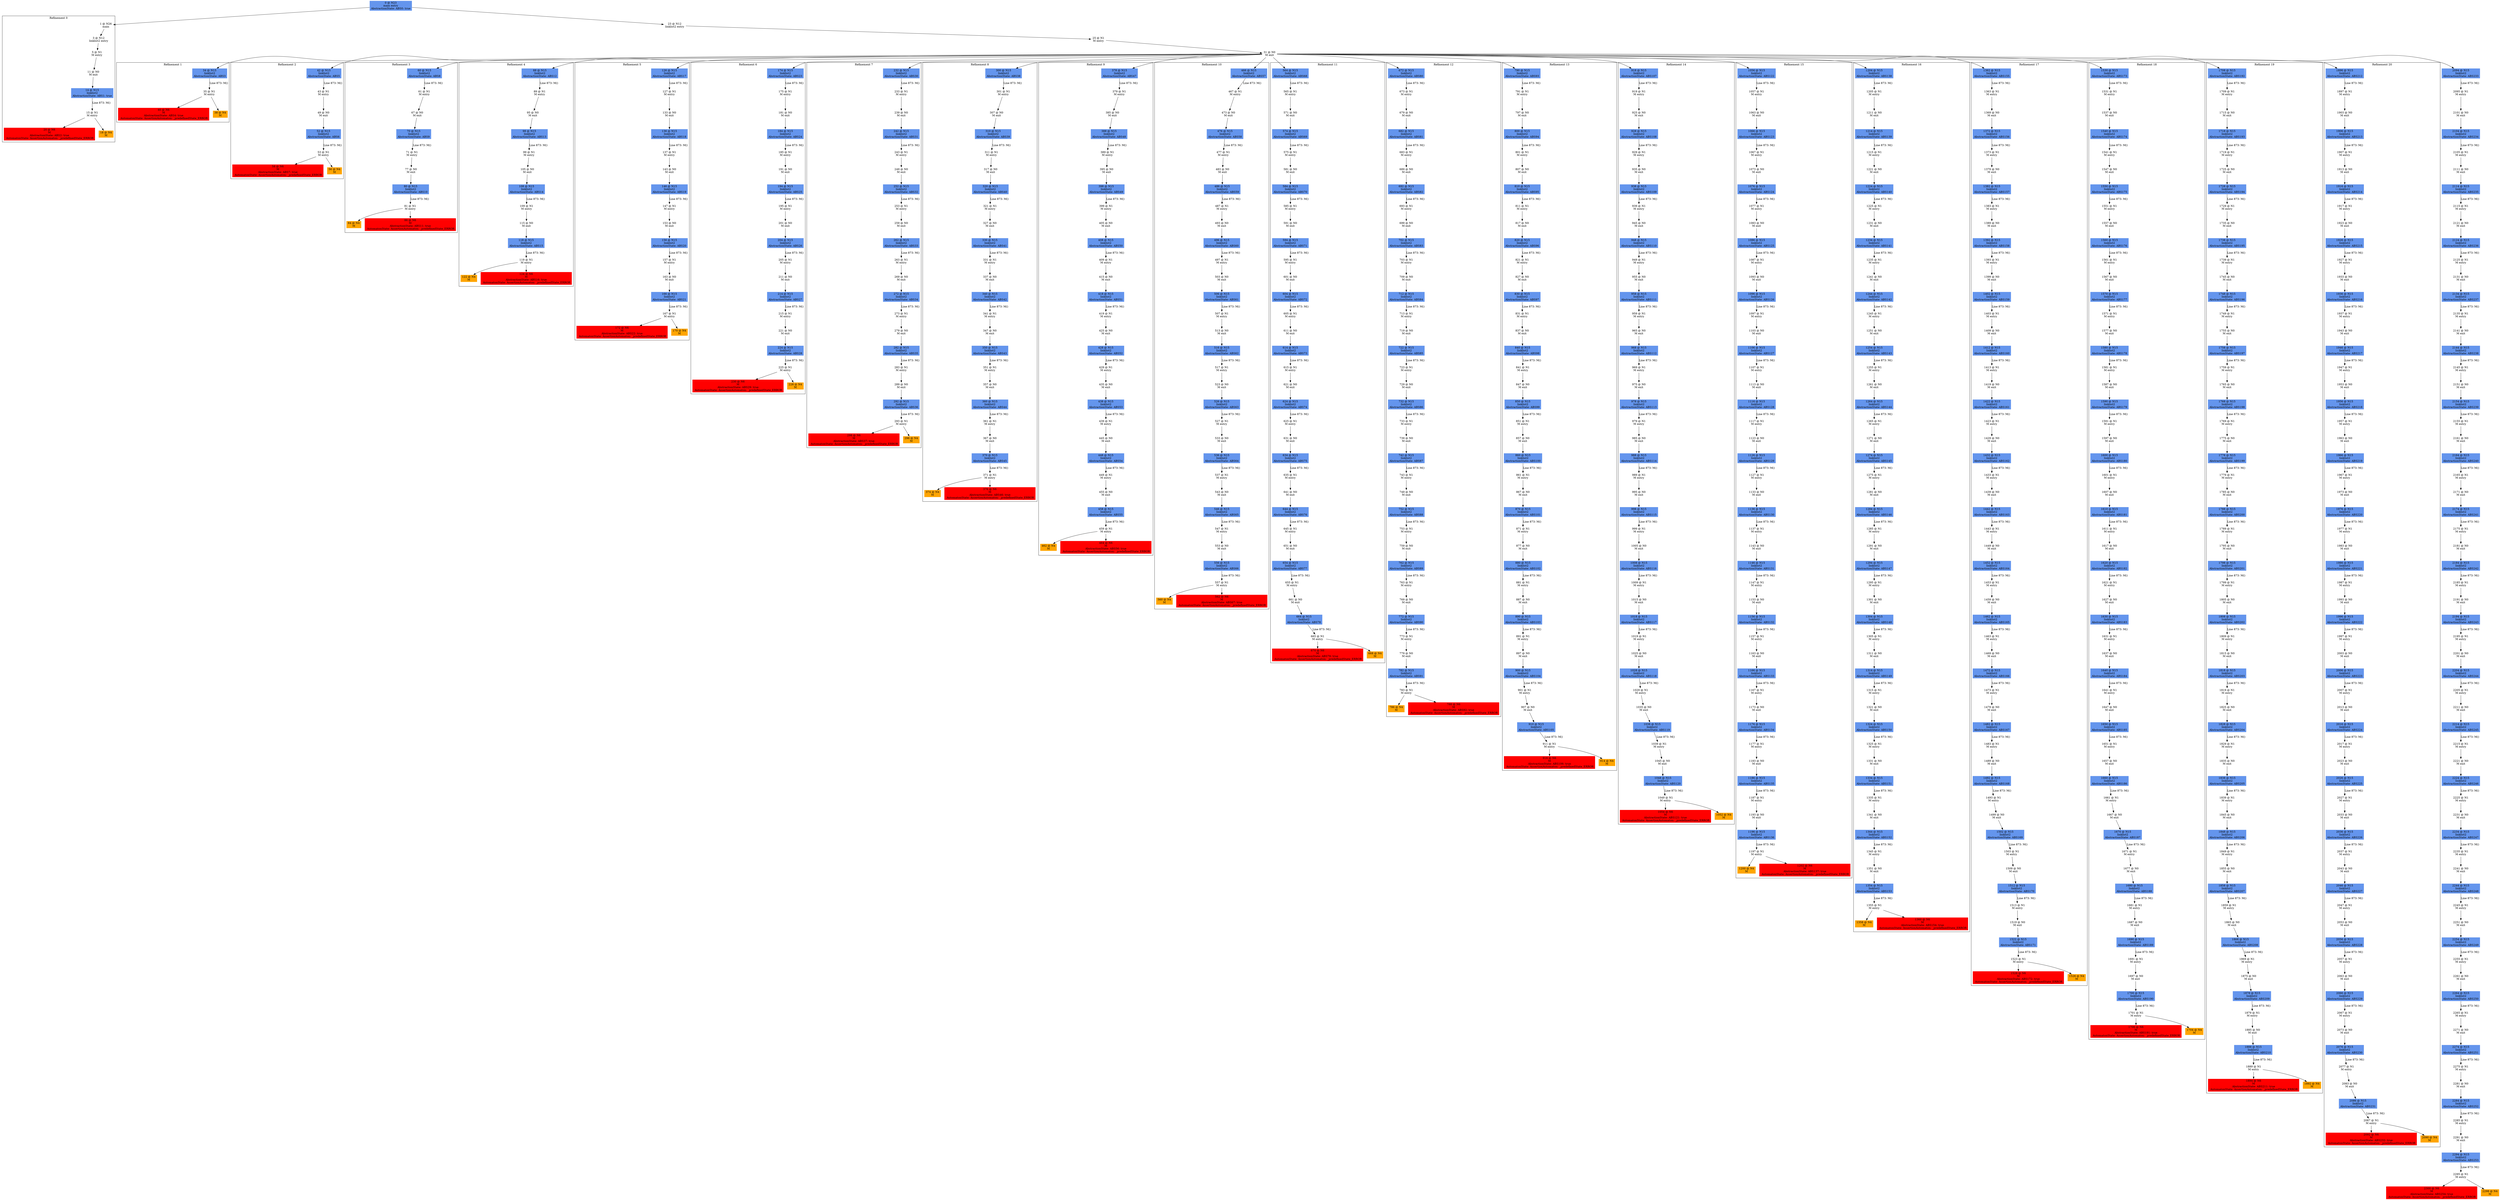 digraph ARG {
node [style="filled" shape="box" color="white"]
subgraph cluster_0 {
label="Refinement 0"
1 [label="1 @ N26\nmain\n" id="1"]
3 [label="3 @ N12\nlinklist2 entry\n" id="3"]
5 [label="5 @ N1\nM entry\n" id="5"]
11 [label="11 @ N0\nM exit\n" id="11"]
14 [fillcolor="cornflowerblue" label="14 @ N15\nlinklist2\nAbstractionState: ABS1: true\n" id="14"]
15 [label="15 @ N1\nM entry\n" id="15"]
20 [fillcolor="red" label="20 @ N6\nM\nAbstractionState: ABS2: true\n AutomatonState: AssertionAutomaton: _predefinedState_ERROR\n" id="20"]
18 [fillcolor="orange" label="18 @ N4\nM\n" id="18"]
1 -> 3 []
3 -> 5 []
5 -> 11 []
11 -> 14 []
14 -> 15 [label="Line 873: M()" id="14 -> 15"]
15 -> 18 []
15 -> 20 []
}
0 -> 1
subgraph cluster_1 {
label="Refinement 1"
34 [fillcolor="cornflowerblue" label="34 @ N15\nlinklist2\nAbstractionState: ABS3\n" id="34"]
35 [label="35 @ N1\nM entry\n" id="35"]
40 [fillcolor="red" label="40 @ N6\nM\nAbstractionState: ABS4: true\n AutomatonState: AssertionAutomaton: _predefinedState_ERROR\n" id="40"]
38 [fillcolor="orange" label="38 @ N4\nM\n" id="38"]
34 -> 35 [label="Line 873: M()" id="34 -> 35"]
35 -> 38 []
35 -> 40 []
}
31 -> 34
subgraph cluster_2 {
label="Refinement 2"
42 [fillcolor="cornflowerblue" label="42 @ N15\nlinklist2\nAbstractionState: ABS5\n" id="42"]
43 [label="43 @ N1\nM entry\n" id="43"]
49 [label="49 @ N0\nM exit\n" id="49"]
52 [fillcolor="cornflowerblue" label="52 @ N15\nlinklist2\nAbstractionState: ABS6\n" id="52"]
53 [label="53 @ N1\nM entry\n" id="53"]
58 [fillcolor="red" label="58 @ N6\nM\nAbstractionState: ABS7: true\n AutomatonState: AssertionAutomaton: _predefinedState_ERROR\n" id="58"]
56 [fillcolor="orange" label="56 @ N4\nM\n" id="56"]
42 -> 43 [label="Line 873: M()" id="42 -> 43"]
43 -> 49 []
49 -> 52 []
52 -> 53 [label="Line 873: M()" id="52 -> 53"]
53 -> 56 []
53 -> 58 []
}
31 -> 42
subgraph cluster_3 {
label="Refinement 3"
60 [fillcolor="cornflowerblue" label="60 @ N15\nlinklist2\nAbstractionState: ABS8\n" id="60"]
61 [label="61 @ N1\nM entry\n" id="61"]
67 [label="67 @ N0\nM exit\n" id="67"]
70 [fillcolor="cornflowerblue" label="70 @ N15\nlinklist2\nAbstractionState: ABS9\n" id="70"]
71 [label="71 @ N1\nM entry\n" id="71"]
77 [label="77 @ N0\nM exit\n" id="77"]
80 [fillcolor="cornflowerblue" label="80 @ N15\nlinklist2\nAbstractionState: ABS10\n" id="80"]
81 [label="81 @ N1\nM entry\n" id="81"]
84 [fillcolor="orange" label="84 @ N4\nM\n" id="84"]
86 [fillcolor="red" label="86 @ N6\nM\nAbstractionState: ABS11: true\n AutomatonState: AssertionAutomaton: _predefinedState_ERROR\n" id="86"]
60 -> 61 [label="Line 873: M()" id="60 -> 61"]
61 -> 67 []
67 -> 70 []
70 -> 71 [label="Line 873: M()" id="70 -> 71"]
71 -> 77 []
77 -> 80 []
80 -> 81 [label="Line 873: M()" id="80 -> 81"]
81 -> 86 []
81 -> 84 []
}
31 -> 60
subgraph cluster_4 {
label="Refinement 4"
88 [fillcolor="cornflowerblue" label="88 @ N15\nlinklist2\nAbstractionState: ABS12\n" id="88"]
89 [label="89 @ N1\nM entry\n" id="89"]
95 [label="95 @ N0\nM exit\n" id="95"]
98 [fillcolor="cornflowerblue" label="98 @ N15\nlinklist2\nAbstractionState: ABS13\n" id="98"]
99 [label="99 @ N1\nM entry\n" id="99"]
105 [label="105 @ N0\nM exit\n" id="105"]
108 [fillcolor="cornflowerblue" label="108 @ N15\nlinklist2\nAbstractionState: ABS14\n" id="108"]
109 [label="109 @ N1\nM entry\n" id="109"]
115 [label="115 @ N0\nM exit\n" id="115"]
118 [fillcolor="cornflowerblue" label="118 @ N15\nlinklist2\nAbstractionState: ABS15\n" id="118"]
119 [label="119 @ N1\nM entry\n" id="119"]
122 [fillcolor="orange" label="122 @ N4\nM\n" id="122"]
124 [fillcolor="red" label="124 @ N6\nM\nAbstractionState: ABS16: true\n AutomatonState: AssertionAutomaton: _predefinedState_ERROR\n" id="124"]
88 -> 89 [label="Line 873: M()" id="88 -> 89"]
89 -> 95 []
95 -> 98 []
98 -> 99 [label="Line 873: M()" id="98 -> 99"]
99 -> 105 []
105 -> 108 []
108 -> 109 [label="Line 873: M()" id="108 -> 109"]
109 -> 115 []
115 -> 118 []
118 -> 119 [label="Line 873: M()" id="118 -> 119"]
119 -> 124 []
119 -> 122 []
}
31 -> 88
subgraph cluster_5 {
label="Refinement 5"
126 [fillcolor="cornflowerblue" label="126 @ N15\nlinklist2\nAbstractionState: ABS17\n" id="126"]
127 [label="127 @ N1\nM entry\n" id="127"]
133 [label="133 @ N0\nM exit\n" id="133"]
136 [fillcolor="cornflowerblue" label="136 @ N15\nlinklist2\nAbstractionState: ABS18\n" id="136"]
137 [label="137 @ N1\nM entry\n" id="137"]
143 [label="143 @ N0\nM exit\n" id="143"]
146 [fillcolor="cornflowerblue" label="146 @ N15\nlinklist2\nAbstractionState: ABS19\n" id="146"]
147 [label="147 @ N1\nM entry\n" id="147"]
153 [label="153 @ N0\nM exit\n" id="153"]
156 [fillcolor="cornflowerblue" label="156 @ N15\nlinklist2\nAbstractionState: ABS20\n" id="156"]
157 [label="157 @ N1\nM entry\n" id="157"]
163 [label="163 @ N0\nM exit\n" id="163"]
166 [fillcolor="cornflowerblue" label="166 @ N15\nlinklist2\nAbstractionState: ABS21\n" id="166"]
167 [label="167 @ N1\nM entry\n" id="167"]
172 [fillcolor="red" label="172 @ N6\nM\nAbstractionState: ABS22: true\n AutomatonState: AssertionAutomaton: _predefinedState_ERROR\n" id="172"]
170 [fillcolor="orange" label="170 @ N4\nM\n" id="170"]
126 -> 127 [label="Line 873: M()" id="126 -> 127"]
127 -> 133 []
133 -> 136 []
136 -> 137 [label="Line 873: M()" id="136 -> 137"]
137 -> 143 []
143 -> 146 []
146 -> 147 [label="Line 873: M()" id="146 -> 147"]
147 -> 153 []
153 -> 156 []
156 -> 157 [label="Line 873: M()" id="156 -> 157"]
157 -> 163 []
163 -> 166 []
166 -> 167 [label="Line 873: M()" id="166 -> 167"]
167 -> 170 []
167 -> 172 []
}
31 -> 126
subgraph cluster_6 {
label="Refinement 6"
174 [fillcolor="cornflowerblue" label="174 @ N15\nlinklist2\nAbstractionState: ABS23\n" id="174"]
175 [label="175 @ N1\nM entry\n" id="175"]
181 [label="181 @ N0\nM exit\n" id="181"]
184 [fillcolor="cornflowerblue" label="184 @ N15\nlinklist2\nAbstractionState: ABS24\n" id="184"]
185 [label="185 @ N1\nM entry\n" id="185"]
191 [label="191 @ N0\nM exit\n" id="191"]
194 [fillcolor="cornflowerblue" label="194 @ N15\nlinklist2\nAbstractionState: ABS25\n" id="194"]
195 [label="195 @ N1\nM entry\n" id="195"]
201 [label="201 @ N0\nM exit\n" id="201"]
204 [fillcolor="cornflowerblue" label="204 @ N15\nlinklist2\nAbstractionState: ABS26\n" id="204"]
205 [label="205 @ N1\nM entry\n" id="205"]
211 [label="211 @ N0\nM exit\n" id="211"]
214 [fillcolor="cornflowerblue" label="214 @ N15\nlinklist2\nAbstractionState: ABS27\n" id="214"]
215 [label="215 @ N1\nM entry\n" id="215"]
221 [label="221 @ N0\nM exit\n" id="221"]
224 [fillcolor="cornflowerblue" label="224 @ N15\nlinklist2\nAbstractionState: ABS28\n" id="224"]
225 [label="225 @ N1\nM entry\n" id="225"]
230 [fillcolor="red" label="230 @ N6\nM\nAbstractionState: ABS29: true\n AutomatonState: AssertionAutomaton: _predefinedState_ERROR\n" id="230"]
228 [fillcolor="orange" label="228 @ N4\nM\n" id="228"]
174 -> 175 [label="Line 873: M()" id="174 -> 175"]
175 -> 181 []
181 -> 184 []
184 -> 185 [label="Line 873: M()" id="184 -> 185"]
185 -> 191 []
191 -> 194 []
194 -> 195 [label="Line 873: M()" id="194 -> 195"]
195 -> 201 []
201 -> 204 []
204 -> 205 [label="Line 873: M()" id="204 -> 205"]
205 -> 211 []
211 -> 214 []
214 -> 215 [label="Line 873: M()" id="214 -> 215"]
215 -> 221 []
221 -> 224 []
224 -> 225 [label="Line 873: M()" id="224 -> 225"]
225 -> 228 []
225 -> 230 []
}
31 -> 174
subgraph cluster_7 {
label="Refinement 7"
232 [fillcolor="cornflowerblue" label="232 @ N15\nlinklist2\nAbstractionState: ABS30\n" id="232"]
233 [label="233 @ N1\nM entry\n" id="233"]
239 [label="239 @ N0\nM exit\n" id="239"]
242 [fillcolor="cornflowerblue" label="242 @ N15\nlinklist2\nAbstractionState: ABS31\n" id="242"]
243 [label="243 @ N1\nM entry\n" id="243"]
249 [label="249 @ N0\nM exit\n" id="249"]
252 [fillcolor="cornflowerblue" label="252 @ N15\nlinklist2\nAbstractionState: ABS32\n" id="252"]
253 [label="253 @ N1\nM entry\n" id="253"]
259 [label="259 @ N0\nM exit\n" id="259"]
262 [fillcolor="cornflowerblue" label="262 @ N15\nlinklist2\nAbstractionState: ABS33\n" id="262"]
263 [label="263 @ N1\nM entry\n" id="263"]
269 [label="269 @ N0\nM exit\n" id="269"]
272 [fillcolor="cornflowerblue" label="272 @ N15\nlinklist2\nAbstractionState: ABS34\n" id="272"]
273 [label="273 @ N1\nM entry\n" id="273"]
279 [label="279 @ N0\nM exit\n" id="279"]
282 [fillcolor="cornflowerblue" label="282 @ N15\nlinklist2\nAbstractionState: ABS35\n" id="282"]
283 [label="283 @ N1\nM entry\n" id="283"]
289 [label="289 @ N0\nM exit\n" id="289"]
292 [fillcolor="cornflowerblue" label="292 @ N15\nlinklist2\nAbstractionState: ABS36\n" id="292"]
293 [label="293 @ N1\nM entry\n" id="293"]
298 [fillcolor="red" label="298 @ N6\nM\nAbstractionState: ABS37: true\n AutomatonState: AssertionAutomaton: _predefinedState_ERROR\n" id="298"]
296 [fillcolor="orange" label="296 @ N4\nM\n" id="296"]
232 -> 233 [label="Line 873: M()" id="232 -> 233"]
233 -> 239 []
239 -> 242 []
242 -> 243 [label="Line 873: M()" id="242 -> 243"]
243 -> 249 []
249 -> 252 []
252 -> 253 [label="Line 873: M()" id="252 -> 253"]
253 -> 259 []
259 -> 262 []
262 -> 263 [label="Line 873: M()" id="262 -> 263"]
263 -> 269 []
269 -> 272 []
272 -> 273 [label="Line 873: M()" id="272 -> 273"]
273 -> 279 []
279 -> 282 []
282 -> 283 [label="Line 873: M()" id="282 -> 283"]
283 -> 289 []
289 -> 292 []
292 -> 293 [label="Line 873: M()" id="292 -> 293"]
293 -> 296 []
293 -> 298 []
}
31 -> 232
subgraph cluster_8 {
label="Refinement 8"
300 [fillcolor="cornflowerblue" label="300 @ N15\nlinklist2\nAbstractionState: ABS38\n" id="300"]
301 [label="301 @ N1\nM entry\n" id="301"]
307 [label="307 @ N0\nM exit\n" id="307"]
310 [fillcolor="cornflowerblue" label="310 @ N15\nlinklist2\nAbstractionState: ABS39\n" id="310"]
311 [label="311 @ N1\nM entry\n" id="311"]
317 [label="317 @ N0\nM exit\n" id="317"]
320 [fillcolor="cornflowerblue" label="320 @ N15\nlinklist2\nAbstractionState: ABS40\n" id="320"]
321 [label="321 @ N1\nM entry\n" id="321"]
327 [label="327 @ N0\nM exit\n" id="327"]
330 [fillcolor="cornflowerblue" label="330 @ N15\nlinklist2\nAbstractionState: ABS41\n" id="330"]
331 [label="331 @ N1\nM entry\n" id="331"]
337 [label="337 @ N0\nM exit\n" id="337"]
340 [fillcolor="cornflowerblue" label="340 @ N15\nlinklist2\nAbstractionState: ABS42\n" id="340"]
341 [label="341 @ N1\nM entry\n" id="341"]
347 [label="347 @ N0\nM exit\n" id="347"]
350 [fillcolor="cornflowerblue" label="350 @ N15\nlinklist2\nAbstractionState: ABS43\n" id="350"]
351 [label="351 @ N1\nM entry\n" id="351"]
357 [label="357 @ N0\nM exit\n" id="357"]
360 [fillcolor="cornflowerblue" label="360 @ N15\nlinklist2\nAbstractionState: ABS44\n" id="360"]
361 [label="361 @ N1\nM entry\n" id="361"]
367 [label="367 @ N0\nM exit\n" id="367"]
370 [fillcolor="cornflowerblue" label="370 @ N15\nlinklist2\nAbstractionState: ABS45\n" id="370"]
371 [label="371 @ N1\nM entry\n" id="371"]
374 [fillcolor="orange" label="374 @ N4\nM\n" id="374"]
376 [fillcolor="red" label="376 @ N6\nM\nAbstractionState: ABS46: true\n AutomatonState: AssertionAutomaton: _predefinedState_ERROR\n" id="376"]
300 -> 301 [label="Line 873: M()" id="300 -> 301"]
301 -> 307 []
307 -> 310 []
310 -> 311 [label="Line 873: M()" id="310 -> 311"]
311 -> 317 []
317 -> 320 []
320 -> 321 [label="Line 873: M()" id="320 -> 321"]
321 -> 327 []
327 -> 330 []
330 -> 331 [label="Line 873: M()" id="330 -> 331"]
331 -> 337 []
337 -> 340 []
340 -> 341 [label="Line 873: M()" id="340 -> 341"]
341 -> 347 []
347 -> 350 []
350 -> 351 [label="Line 873: M()" id="350 -> 351"]
351 -> 357 []
357 -> 360 []
360 -> 361 [label="Line 873: M()" id="360 -> 361"]
361 -> 367 []
367 -> 370 []
370 -> 371 [label="Line 873: M()" id="370 -> 371"]
371 -> 376 []
371 -> 374 []
}
31 -> 300
subgraph cluster_9 {
label="Refinement 9"
378 [fillcolor="cornflowerblue" label="378 @ N15\nlinklist2\nAbstractionState: ABS47\n" id="378"]
379 [label="379 @ N1\nM entry\n" id="379"]
385 [label="385 @ N0\nM exit\n" id="385"]
388 [fillcolor="cornflowerblue" label="388 @ N15\nlinklist2\nAbstractionState: ABS48\n" id="388"]
389 [label="389 @ N1\nM entry\n" id="389"]
395 [label="395 @ N0\nM exit\n" id="395"]
398 [fillcolor="cornflowerblue" label="398 @ N15\nlinklist2\nAbstractionState: ABS49\n" id="398"]
399 [label="399 @ N1\nM entry\n" id="399"]
405 [label="405 @ N0\nM exit\n" id="405"]
408 [fillcolor="cornflowerblue" label="408 @ N15\nlinklist2\nAbstractionState: ABS50\n" id="408"]
409 [label="409 @ N1\nM entry\n" id="409"]
415 [label="415 @ N0\nM exit\n" id="415"]
418 [fillcolor="cornflowerblue" label="418 @ N15\nlinklist2\nAbstractionState: ABS51\n" id="418"]
419 [label="419 @ N1\nM entry\n" id="419"]
425 [label="425 @ N0\nM exit\n" id="425"]
428 [fillcolor="cornflowerblue" label="428 @ N15\nlinklist2\nAbstractionState: ABS52\n" id="428"]
429 [label="429 @ N1\nM entry\n" id="429"]
435 [label="435 @ N0\nM exit\n" id="435"]
438 [fillcolor="cornflowerblue" label="438 @ N15\nlinklist2\nAbstractionState: ABS53\n" id="438"]
439 [label="439 @ N1\nM entry\n" id="439"]
445 [label="445 @ N0\nM exit\n" id="445"]
448 [fillcolor="cornflowerblue" label="448 @ N15\nlinklist2\nAbstractionState: ABS54\n" id="448"]
449 [label="449 @ N1\nM entry\n" id="449"]
455 [label="455 @ N0\nM exit\n" id="455"]
458 [fillcolor="cornflowerblue" label="458 @ N15\nlinklist2\nAbstractionState: ABS55\n" id="458"]
459 [label="459 @ N1\nM entry\n" id="459"]
462 [fillcolor="orange" label="462 @ N4\nM\n" id="462"]
464 [fillcolor="red" label="464 @ N6\nM\nAbstractionState: ABS56: true\n AutomatonState: AssertionAutomaton: _predefinedState_ERROR\n" id="464"]
378 -> 379 [label="Line 873: M()" id="378 -> 379"]
379 -> 385 []
385 -> 388 []
388 -> 389 [label="Line 873: M()" id="388 -> 389"]
389 -> 395 []
395 -> 398 []
398 -> 399 [label="Line 873: M()" id="398 -> 399"]
399 -> 405 []
405 -> 408 []
408 -> 409 [label="Line 873: M()" id="408 -> 409"]
409 -> 415 []
415 -> 418 []
418 -> 419 [label="Line 873: M()" id="418 -> 419"]
419 -> 425 []
425 -> 428 []
428 -> 429 [label="Line 873: M()" id="428 -> 429"]
429 -> 435 []
435 -> 438 []
438 -> 439 [label="Line 873: M()" id="438 -> 439"]
439 -> 445 []
445 -> 448 []
448 -> 449 [label="Line 873: M()" id="448 -> 449"]
449 -> 455 []
455 -> 458 []
458 -> 459 [label="Line 873: M()" id="458 -> 459"]
459 -> 464 []
459 -> 462 []
}
31 -> 378
subgraph cluster_10 {
label="Refinement 10"
466 [fillcolor="cornflowerblue" label="466 @ N15\nlinklist2\nAbstractionState: ABS57\n" id="466"]
467 [label="467 @ N1\nM entry\n" id="467"]
473 [label="473 @ N0\nM exit\n" id="473"]
476 [fillcolor="cornflowerblue" label="476 @ N15\nlinklist2\nAbstractionState: ABS58\n" id="476"]
477 [label="477 @ N1\nM entry\n" id="477"]
483 [label="483 @ N0\nM exit\n" id="483"]
486 [fillcolor="cornflowerblue" label="486 @ N15\nlinklist2\nAbstractionState: ABS59\n" id="486"]
487 [label="487 @ N1\nM entry\n" id="487"]
493 [label="493 @ N0\nM exit\n" id="493"]
496 [fillcolor="cornflowerblue" label="496 @ N15\nlinklist2\nAbstractionState: ABS60\n" id="496"]
497 [label="497 @ N1\nM entry\n" id="497"]
503 [label="503 @ N0\nM exit\n" id="503"]
506 [fillcolor="cornflowerblue" label="506 @ N15\nlinklist2\nAbstractionState: ABS61\n" id="506"]
507 [label="507 @ N1\nM entry\n" id="507"]
513 [label="513 @ N0\nM exit\n" id="513"]
516 [fillcolor="cornflowerblue" label="516 @ N15\nlinklist2\nAbstractionState: ABS62\n" id="516"]
517 [label="517 @ N1\nM entry\n" id="517"]
523 [label="523 @ N0\nM exit\n" id="523"]
526 [fillcolor="cornflowerblue" label="526 @ N15\nlinklist2\nAbstractionState: ABS63\n" id="526"]
527 [label="527 @ N1\nM entry\n" id="527"]
533 [label="533 @ N0\nM exit\n" id="533"]
536 [fillcolor="cornflowerblue" label="536 @ N15\nlinklist2\nAbstractionState: ABS64\n" id="536"]
537 [label="537 @ N1\nM entry\n" id="537"]
543 [label="543 @ N0\nM exit\n" id="543"]
546 [fillcolor="cornflowerblue" label="546 @ N15\nlinklist2\nAbstractionState: ABS65\n" id="546"]
547 [label="547 @ N1\nM entry\n" id="547"]
553 [label="553 @ N0\nM exit\n" id="553"]
556 [fillcolor="cornflowerblue" label="556 @ N15\nlinklist2\nAbstractionState: ABS66\n" id="556"]
557 [label="557 @ N1\nM entry\n" id="557"]
560 [fillcolor="orange" label="560 @ N4\nM\n" id="560"]
562 [fillcolor="red" label="562 @ N6\nM\nAbstractionState: ABS67: true\n AutomatonState: AssertionAutomaton: _predefinedState_ERROR\n" id="562"]
466 -> 467 [label="Line 873: M()" id="466 -> 467"]
467 -> 473 []
473 -> 476 []
476 -> 477 [label="Line 873: M()" id="476 -> 477"]
477 -> 483 []
483 -> 486 []
486 -> 487 [label="Line 873: M()" id="486 -> 487"]
487 -> 493 []
493 -> 496 []
496 -> 497 [label="Line 873: M()" id="496 -> 497"]
497 -> 503 []
503 -> 506 []
506 -> 507 [label="Line 873: M()" id="506 -> 507"]
507 -> 513 []
513 -> 516 []
516 -> 517 [label="Line 873: M()" id="516 -> 517"]
517 -> 523 []
523 -> 526 []
526 -> 527 [label="Line 873: M()" id="526 -> 527"]
527 -> 533 []
533 -> 536 []
536 -> 537 [label="Line 873: M()" id="536 -> 537"]
537 -> 543 []
543 -> 546 []
546 -> 547 [label="Line 873: M()" id="546 -> 547"]
547 -> 553 []
553 -> 556 []
556 -> 557 [label="Line 873: M()" id="556 -> 557"]
557 -> 562 []
557 -> 560 []
}
31 -> 466
subgraph cluster_11 {
label="Refinement 11"
564 [fillcolor="cornflowerblue" label="564 @ N15\nlinklist2\nAbstractionState: ABS68\n" id="564"]
565 [label="565 @ N1\nM entry\n" id="565"]
571 [label="571 @ N0\nM exit\n" id="571"]
574 [fillcolor="cornflowerblue" label="574 @ N15\nlinklist2\nAbstractionState: ABS69\n" id="574"]
575 [label="575 @ N1\nM entry\n" id="575"]
581 [label="581 @ N0\nM exit\n" id="581"]
584 [fillcolor="cornflowerblue" label="584 @ N15\nlinklist2\nAbstractionState: ABS70\n" id="584"]
585 [label="585 @ N1\nM entry\n" id="585"]
591 [label="591 @ N0\nM exit\n" id="591"]
594 [fillcolor="cornflowerblue" label="594 @ N15\nlinklist2\nAbstractionState: ABS71\n" id="594"]
595 [label="595 @ N1\nM entry\n" id="595"]
601 [label="601 @ N0\nM exit\n" id="601"]
604 [fillcolor="cornflowerblue" label="604 @ N15\nlinklist2\nAbstractionState: ABS72\n" id="604"]
605 [label="605 @ N1\nM entry\n" id="605"]
611 [label="611 @ N0\nM exit\n" id="611"]
614 [fillcolor="cornflowerblue" label="614 @ N15\nlinklist2\nAbstractionState: ABS73\n" id="614"]
615 [label="615 @ N1\nM entry\n" id="615"]
621 [label="621 @ N0\nM exit\n" id="621"]
624 [fillcolor="cornflowerblue" label="624 @ N15\nlinklist2\nAbstractionState: ABS74\n" id="624"]
625 [label="625 @ N1\nM entry\n" id="625"]
631 [label="631 @ N0\nM exit\n" id="631"]
634 [fillcolor="cornflowerblue" label="634 @ N15\nlinklist2\nAbstractionState: ABS75\n" id="634"]
635 [label="635 @ N1\nM entry\n" id="635"]
641 [label="641 @ N0\nM exit\n" id="641"]
644 [fillcolor="cornflowerblue" label="644 @ N15\nlinklist2\nAbstractionState: ABS76\n" id="644"]
645 [label="645 @ N1\nM entry\n" id="645"]
651 [label="651 @ N0\nM exit\n" id="651"]
654 [fillcolor="cornflowerblue" label="654 @ N15\nlinklist2\nAbstractionState: ABS77\n" id="654"]
655 [label="655 @ N1\nM entry\n" id="655"]
661 [label="661 @ N0\nM exit\n" id="661"]
664 [fillcolor="cornflowerblue" label="664 @ N15\nlinklist2\nAbstractionState: ABS78\n" id="664"]
665 [label="665 @ N1\nM entry\n" id="665"]
670 [fillcolor="red" label="670 @ N6\nM\nAbstractionState: ABS79: true\n AutomatonState: AssertionAutomaton: _predefinedState_ERROR\n" id="670"]
668 [fillcolor="orange" label="668 @ N4\nM\n" id="668"]
564 -> 565 [label="Line 873: M()" id="564 -> 565"]
565 -> 571 []
571 -> 574 []
574 -> 575 [label="Line 873: M()" id="574 -> 575"]
575 -> 581 []
581 -> 584 []
584 -> 585 [label="Line 873: M()" id="584 -> 585"]
585 -> 591 []
591 -> 594 []
594 -> 595 [label="Line 873: M()" id="594 -> 595"]
595 -> 601 []
601 -> 604 []
604 -> 605 [label="Line 873: M()" id="604 -> 605"]
605 -> 611 []
611 -> 614 []
614 -> 615 [label="Line 873: M()" id="614 -> 615"]
615 -> 621 []
621 -> 624 []
624 -> 625 [label="Line 873: M()" id="624 -> 625"]
625 -> 631 []
631 -> 634 []
634 -> 635 [label="Line 873: M()" id="634 -> 635"]
635 -> 641 []
641 -> 644 []
644 -> 645 [label="Line 873: M()" id="644 -> 645"]
645 -> 651 []
651 -> 654 []
654 -> 655 [label="Line 873: M()" id="654 -> 655"]
655 -> 661 []
661 -> 664 []
664 -> 665 [label="Line 873: M()" id="664 -> 665"]
665 -> 668 []
665 -> 670 []
}
31 -> 564
subgraph cluster_12 {
label="Refinement 12"
672 [fillcolor="cornflowerblue" label="672 @ N15\nlinklist2\nAbstractionState: ABS80\n" id="672"]
673 [label="673 @ N1\nM entry\n" id="673"]
679 [label="679 @ N0\nM exit\n" id="679"]
682 [fillcolor="cornflowerblue" label="682 @ N15\nlinklist2\nAbstractionState: ABS81\n" id="682"]
683 [label="683 @ N1\nM entry\n" id="683"]
689 [label="689 @ N0\nM exit\n" id="689"]
692 [fillcolor="cornflowerblue" label="692 @ N15\nlinklist2\nAbstractionState: ABS82\n" id="692"]
693 [label="693 @ N1\nM entry\n" id="693"]
699 [label="699 @ N0\nM exit\n" id="699"]
702 [fillcolor="cornflowerblue" label="702 @ N15\nlinklist2\nAbstractionState: ABS83\n" id="702"]
703 [label="703 @ N1\nM entry\n" id="703"]
709 [label="709 @ N0\nM exit\n" id="709"]
712 [fillcolor="cornflowerblue" label="712 @ N15\nlinklist2\nAbstractionState: ABS84\n" id="712"]
713 [label="713 @ N1\nM entry\n" id="713"]
719 [label="719 @ N0\nM exit\n" id="719"]
722 [fillcolor="cornflowerblue" label="722 @ N15\nlinklist2\nAbstractionState: ABS85\n" id="722"]
723 [label="723 @ N1\nM entry\n" id="723"]
729 [label="729 @ N0\nM exit\n" id="729"]
732 [fillcolor="cornflowerblue" label="732 @ N15\nlinklist2\nAbstractionState: ABS86\n" id="732"]
733 [label="733 @ N1\nM entry\n" id="733"]
739 [label="739 @ N0\nM exit\n" id="739"]
742 [fillcolor="cornflowerblue" label="742 @ N15\nlinklist2\nAbstractionState: ABS87\n" id="742"]
743 [label="743 @ N1\nM entry\n" id="743"]
749 [label="749 @ N0\nM exit\n" id="749"]
752 [fillcolor="cornflowerblue" label="752 @ N15\nlinklist2\nAbstractionState: ABS88\n" id="752"]
753 [label="753 @ N1\nM entry\n" id="753"]
759 [label="759 @ N0\nM exit\n" id="759"]
762 [fillcolor="cornflowerblue" label="762 @ N15\nlinklist2\nAbstractionState: ABS89\n" id="762"]
763 [label="763 @ N1\nM entry\n" id="763"]
769 [label="769 @ N0\nM exit\n" id="769"]
772 [fillcolor="cornflowerblue" label="772 @ N15\nlinklist2\nAbstractionState: ABS90\n" id="772"]
773 [label="773 @ N1\nM entry\n" id="773"]
779 [label="779 @ N0\nM exit\n" id="779"]
782 [fillcolor="cornflowerblue" label="782 @ N15\nlinklist2\nAbstractionState: ABS91\n" id="782"]
783 [label="783 @ N1\nM entry\n" id="783"]
786 [fillcolor="orange" label="786 @ N4\nM\n" id="786"]
788 [fillcolor="red" label="788 @ N6\nM\nAbstractionState: ABS92: true\n AutomatonState: AssertionAutomaton: _predefinedState_ERROR\n" id="788"]
672 -> 673 [label="Line 873: M()" id="672 -> 673"]
673 -> 679 []
679 -> 682 []
682 -> 683 [label="Line 873: M()" id="682 -> 683"]
683 -> 689 []
689 -> 692 []
692 -> 693 [label="Line 873: M()" id="692 -> 693"]
693 -> 699 []
699 -> 702 []
702 -> 703 [label="Line 873: M()" id="702 -> 703"]
703 -> 709 []
709 -> 712 []
712 -> 713 [label="Line 873: M()" id="712 -> 713"]
713 -> 719 []
719 -> 722 []
722 -> 723 [label="Line 873: M()" id="722 -> 723"]
723 -> 729 []
729 -> 732 []
732 -> 733 [label="Line 873: M()" id="732 -> 733"]
733 -> 739 []
739 -> 742 []
742 -> 743 [label="Line 873: M()" id="742 -> 743"]
743 -> 749 []
749 -> 752 []
752 -> 753 [label="Line 873: M()" id="752 -> 753"]
753 -> 759 []
759 -> 762 []
762 -> 763 [label="Line 873: M()" id="762 -> 763"]
763 -> 769 []
769 -> 772 []
772 -> 773 [label="Line 873: M()" id="772 -> 773"]
773 -> 779 []
779 -> 782 []
782 -> 783 [label="Line 873: M()" id="782 -> 783"]
783 -> 788 []
783 -> 786 []
}
31 -> 672
subgraph cluster_13 {
label="Refinement 13"
790 [fillcolor="cornflowerblue" label="790 @ N15\nlinklist2\nAbstractionState: ABS93\n" id="790"]
791 [label="791 @ N1\nM entry\n" id="791"]
797 [label="797 @ N0\nM exit\n" id="797"]
800 [fillcolor="cornflowerblue" label="800 @ N15\nlinklist2\nAbstractionState: ABS94\n" id="800"]
801 [label="801 @ N1\nM entry\n" id="801"]
807 [label="807 @ N0\nM exit\n" id="807"]
810 [fillcolor="cornflowerblue" label="810 @ N15\nlinklist2\nAbstractionState: ABS95\n" id="810"]
811 [label="811 @ N1\nM entry\n" id="811"]
817 [label="817 @ N0\nM exit\n" id="817"]
820 [fillcolor="cornflowerblue" label="820 @ N15\nlinklist2\nAbstractionState: ABS96\n" id="820"]
821 [label="821 @ N1\nM entry\n" id="821"]
827 [label="827 @ N0\nM exit\n" id="827"]
830 [fillcolor="cornflowerblue" label="830 @ N15\nlinklist2\nAbstractionState: ABS97\n" id="830"]
831 [label="831 @ N1\nM entry\n" id="831"]
837 [label="837 @ N0\nM exit\n" id="837"]
840 [fillcolor="cornflowerblue" label="840 @ N15\nlinklist2\nAbstractionState: ABS98\n" id="840"]
841 [label="841 @ N1\nM entry\n" id="841"]
847 [label="847 @ N0\nM exit\n" id="847"]
850 [fillcolor="cornflowerblue" label="850 @ N15\nlinklist2\nAbstractionState: ABS99\n" id="850"]
851 [label="851 @ N1\nM entry\n" id="851"]
857 [label="857 @ N0\nM exit\n" id="857"]
860 [fillcolor="cornflowerblue" label="860 @ N15\nlinklist2\nAbstractionState: ABS100\n" id="860"]
861 [label="861 @ N1\nM entry\n" id="861"]
867 [label="867 @ N0\nM exit\n" id="867"]
870 [fillcolor="cornflowerblue" label="870 @ N15\nlinklist2\nAbstractionState: ABS101\n" id="870"]
871 [label="871 @ N1\nM entry\n" id="871"]
877 [label="877 @ N0\nM exit\n" id="877"]
880 [fillcolor="cornflowerblue" label="880 @ N15\nlinklist2\nAbstractionState: ABS102\n" id="880"]
881 [label="881 @ N1\nM entry\n" id="881"]
887 [label="887 @ N0\nM exit\n" id="887"]
890 [fillcolor="cornflowerblue" label="890 @ N15\nlinklist2\nAbstractionState: ABS103\n" id="890"]
891 [label="891 @ N1\nM entry\n" id="891"]
897 [label="897 @ N0\nM exit\n" id="897"]
900 [fillcolor="cornflowerblue" label="900 @ N15\nlinklist2\nAbstractionState: ABS104\n" id="900"]
901 [label="901 @ N1\nM entry\n" id="901"]
907 [label="907 @ N0\nM exit\n" id="907"]
910 [fillcolor="cornflowerblue" label="910 @ N15\nlinklist2\nAbstractionState: ABS105\n" id="910"]
911 [label="911 @ N1\nM entry\n" id="911"]
916 [fillcolor="red" label="916 @ N6\nM\nAbstractionState: ABS106: true\n AutomatonState: AssertionAutomaton: _predefinedState_ERROR\n" id="916"]
914 [fillcolor="orange" label="914 @ N4\nM\n" id="914"]
790 -> 791 [label="Line 873: M()" id="790 -> 791"]
791 -> 797 []
797 -> 800 []
800 -> 801 [label="Line 873: M()" id="800 -> 801"]
801 -> 807 []
807 -> 810 []
810 -> 811 [label="Line 873: M()" id="810 -> 811"]
811 -> 817 []
817 -> 820 []
820 -> 821 [label="Line 873: M()" id="820 -> 821"]
821 -> 827 []
827 -> 830 []
830 -> 831 [label="Line 873: M()" id="830 -> 831"]
831 -> 837 []
837 -> 840 []
840 -> 841 [label="Line 873: M()" id="840 -> 841"]
841 -> 847 []
847 -> 850 []
850 -> 851 [label="Line 873: M()" id="850 -> 851"]
851 -> 857 []
857 -> 860 []
860 -> 861 [label="Line 873: M()" id="860 -> 861"]
861 -> 867 []
867 -> 870 []
870 -> 871 [label="Line 873: M()" id="870 -> 871"]
871 -> 877 []
877 -> 880 []
880 -> 881 [label="Line 873: M()" id="880 -> 881"]
881 -> 887 []
887 -> 890 []
890 -> 891 [label="Line 873: M()" id="890 -> 891"]
891 -> 897 []
897 -> 900 []
900 -> 901 [label="Line 873: M()" id="900 -> 901"]
901 -> 907 []
907 -> 910 []
910 -> 911 [label="Line 873: M()" id="910 -> 911"]
911 -> 914 []
911 -> 916 []
}
31 -> 790
subgraph cluster_14 {
label="Refinement 14"
918 [fillcolor="cornflowerblue" label="918 @ N15\nlinklist2\nAbstractionState: ABS107\n" id="918"]
919 [label="919 @ N1\nM entry\n" id="919"]
925 [label="925 @ N0\nM exit\n" id="925"]
928 [fillcolor="cornflowerblue" label="928 @ N15\nlinklist2\nAbstractionState: ABS108\n" id="928"]
929 [label="929 @ N1\nM entry\n" id="929"]
935 [label="935 @ N0\nM exit\n" id="935"]
938 [fillcolor="cornflowerblue" label="938 @ N15\nlinklist2\nAbstractionState: ABS109\n" id="938"]
939 [label="939 @ N1\nM entry\n" id="939"]
945 [label="945 @ N0\nM exit\n" id="945"]
948 [fillcolor="cornflowerblue" label="948 @ N15\nlinklist2\nAbstractionState: ABS110\n" id="948"]
949 [label="949 @ N1\nM entry\n" id="949"]
955 [label="955 @ N0\nM exit\n" id="955"]
958 [fillcolor="cornflowerblue" label="958 @ N15\nlinklist2\nAbstractionState: ABS111\n" id="958"]
959 [label="959 @ N1\nM entry\n" id="959"]
965 [label="965 @ N0\nM exit\n" id="965"]
968 [fillcolor="cornflowerblue" label="968 @ N15\nlinklist2\nAbstractionState: ABS112\n" id="968"]
969 [label="969 @ N1\nM entry\n" id="969"]
975 [label="975 @ N0\nM exit\n" id="975"]
978 [fillcolor="cornflowerblue" label="978 @ N15\nlinklist2\nAbstractionState: ABS113\n" id="978"]
979 [label="979 @ N1\nM entry\n" id="979"]
985 [label="985 @ N0\nM exit\n" id="985"]
988 [fillcolor="cornflowerblue" label="988 @ N15\nlinklist2\nAbstractionState: ABS114\n" id="988"]
989 [label="989 @ N1\nM entry\n" id="989"]
995 [label="995 @ N0\nM exit\n" id="995"]
998 [fillcolor="cornflowerblue" label="998 @ N15\nlinklist2\nAbstractionState: ABS115\n" id="998"]
999 [label="999 @ N1\nM entry\n" id="999"]
1005 [label="1005 @ N0\nM exit\n" id="1005"]
1008 [fillcolor="cornflowerblue" label="1008 @ N15\nlinklist2\nAbstractionState: ABS116\n" id="1008"]
1009 [label="1009 @ N1\nM entry\n" id="1009"]
1015 [label="1015 @ N0\nM exit\n" id="1015"]
1018 [fillcolor="cornflowerblue" label="1018 @ N15\nlinklist2\nAbstractionState: ABS117\n" id="1018"]
1019 [label="1019 @ N1\nM entry\n" id="1019"]
1025 [label="1025 @ N0\nM exit\n" id="1025"]
1028 [fillcolor="cornflowerblue" label="1028 @ N15\nlinklist2\nAbstractionState: ABS118\n" id="1028"]
1029 [label="1029 @ N1\nM entry\n" id="1029"]
1035 [label="1035 @ N0\nM exit\n" id="1035"]
1038 [fillcolor="cornflowerblue" label="1038 @ N15\nlinklist2\nAbstractionState: ABS119\n" id="1038"]
1039 [label="1039 @ N1\nM entry\n" id="1039"]
1045 [label="1045 @ N0\nM exit\n" id="1045"]
1048 [fillcolor="cornflowerblue" label="1048 @ N15\nlinklist2\nAbstractionState: ABS120\n" id="1048"]
1049 [label="1049 @ N1\nM entry\n" id="1049"]
1054 [fillcolor="red" label="1054 @ N6\nM\nAbstractionState: ABS121: true\n AutomatonState: AssertionAutomaton: _predefinedState_ERROR\n" id="1054"]
1052 [fillcolor="orange" label="1052 @ N4\nM\n" id="1052"]
918 -> 919 [label="Line 873: M()" id="918 -> 919"]
919 -> 925 []
925 -> 928 []
928 -> 929 [label="Line 873: M()" id="928 -> 929"]
929 -> 935 []
935 -> 938 []
938 -> 939 [label="Line 873: M()" id="938 -> 939"]
939 -> 945 []
945 -> 948 []
948 -> 949 [label="Line 873: M()" id="948 -> 949"]
949 -> 955 []
955 -> 958 []
958 -> 959 [label="Line 873: M()" id="958 -> 959"]
959 -> 965 []
965 -> 968 []
968 -> 969 [label="Line 873: M()" id="968 -> 969"]
969 -> 975 []
975 -> 978 []
978 -> 979 [label="Line 873: M()" id="978 -> 979"]
979 -> 985 []
985 -> 988 []
988 -> 989 [label="Line 873: M()" id="988 -> 989"]
989 -> 995 []
995 -> 998 []
998 -> 999 [label="Line 873: M()" id="998 -> 999"]
999 -> 1005 []
1005 -> 1008 []
1008 -> 1009 [label="Line 873: M()" id="1008 -> 1009"]
1009 -> 1015 []
1015 -> 1018 []
1018 -> 1019 [label="Line 873: M()" id="1018 -> 1019"]
1019 -> 1025 []
1025 -> 1028 []
1028 -> 1029 [label="Line 873: M()" id="1028 -> 1029"]
1029 -> 1035 []
1035 -> 1038 []
1038 -> 1039 [label="Line 873: M()" id="1038 -> 1039"]
1039 -> 1045 []
1045 -> 1048 []
1048 -> 1049 [label="Line 873: M()" id="1048 -> 1049"]
1049 -> 1052 []
1049 -> 1054 []
}
31 -> 918
subgraph cluster_15 {
label="Refinement 15"
1056 [fillcolor="cornflowerblue" label="1056 @ N15\nlinklist2\nAbstractionState: ABS122\n" id="1056"]
1057 [label="1057 @ N1\nM entry\n" id="1057"]
1063 [label="1063 @ N0\nM exit\n" id="1063"]
1066 [fillcolor="cornflowerblue" label="1066 @ N15\nlinklist2\nAbstractionState: ABS123\n" id="1066"]
1067 [label="1067 @ N1\nM entry\n" id="1067"]
1073 [label="1073 @ N0\nM exit\n" id="1073"]
1076 [fillcolor="cornflowerblue" label="1076 @ N15\nlinklist2\nAbstractionState: ABS124\n" id="1076"]
1077 [label="1077 @ N1\nM entry\n" id="1077"]
1083 [label="1083 @ N0\nM exit\n" id="1083"]
1086 [fillcolor="cornflowerblue" label="1086 @ N15\nlinklist2\nAbstractionState: ABS125\n" id="1086"]
1087 [label="1087 @ N1\nM entry\n" id="1087"]
1093 [label="1093 @ N0\nM exit\n" id="1093"]
1096 [fillcolor="cornflowerblue" label="1096 @ N15\nlinklist2\nAbstractionState: ABS126\n" id="1096"]
1097 [label="1097 @ N1\nM entry\n" id="1097"]
1103 [label="1103 @ N0\nM exit\n" id="1103"]
1106 [fillcolor="cornflowerblue" label="1106 @ N15\nlinklist2\nAbstractionState: ABS127\n" id="1106"]
1107 [label="1107 @ N1\nM entry\n" id="1107"]
1113 [label="1113 @ N0\nM exit\n" id="1113"]
1116 [fillcolor="cornflowerblue" label="1116 @ N15\nlinklist2\nAbstractionState: ABS128\n" id="1116"]
1117 [label="1117 @ N1\nM entry\n" id="1117"]
1123 [label="1123 @ N0\nM exit\n" id="1123"]
1126 [fillcolor="cornflowerblue" label="1126 @ N15\nlinklist2\nAbstractionState: ABS129\n" id="1126"]
1127 [label="1127 @ N1\nM entry\n" id="1127"]
1133 [label="1133 @ N0\nM exit\n" id="1133"]
1136 [fillcolor="cornflowerblue" label="1136 @ N15\nlinklist2\nAbstractionState: ABS130\n" id="1136"]
1137 [label="1137 @ N1\nM entry\n" id="1137"]
1143 [label="1143 @ N0\nM exit\n" id="1143"]
1146 [fillcolor="cornflowerblue" label="1146 @ N15\nlinklist2\nAbstractionState: ABS131\n" id="1146"]
1147 [label="1147 @ N1\nM entry\n" id="1147"]
1153 [label="1153 @ N0\nM exit\n" id="1153"]
1156 [fillcolor="cornflowerblue" label="1156 @ N15\nlinklist2\nAbstractionState: ABS132\n" id="1156"]
1157 [label="1157 @ N1\nM entry\n" id="1157"]
1163 [label="1163 @ N0\nM exit\n" id="1163"]
1166 [fillcolor="cornflowerblue" label="1166 @ N15\nlinklist2\nAbstractionState: ABS133\n" id="1166"]
1167 [label="1167 @ N1\nM entry\n" id="1167"]
1173 [label="1173 @ N0\nM exit\n" id="1173"]
1176 [fillcolor="cornflowerblue" label="1176 @ N15\nlinklist2\nAbstractionState: ABS134\n" id="1176"]
1177 [label="1177 @ N1\nM entry\n" id="1177"]
1183 [label="1183 @ N0\nM exit\n" id="1183"]
1186 [fillcolor="cornflowerblue" label="1186 @ N15\nlinklist2\nAbstractionState: ABS135\n" id="1186"]
1187 [label="1187 @ N1\nM entry\n" id="1187"]
1193 [label="1193 @ N0\nM exit\n" id="1193"]
1196 [fillcolor="cornflowerblue" label="1196 @ N15\nlinklist2\nAbstractionState: ABS136\n" id="1196"]
1197 [label="1197 @ N1\nM entry\n" id="1197"]
1200 [fillcolor="orange" label="1200 @ N4\nM\n" id="1200"]
1202 [fillcolor="red" label="1202 @ N6\nM\nAbstractionState: ABS137: true\n AutomatonState: AssertionAutomaton: _predefinedState_ERROR\n" id="1202"]
1056 -> 1057 [label="Line 873: M()" id="1056 -> 1057"]
1057 -> 1063 []
1063 -> 1066 []
1066 -> 1067 [label="Line 873: M()" id="1066 -> 1067"]
1067 -> 1073 []
1073 -> 1076 []
1076 -> 1077 [label="Line 873: M()" id="1076 -> 1077"]
1077 -> 1083 []
1083 -> 1086 []
1086 -> 1087 [label="Line 873: M()" id="1086 -> 1087"]
1087 -> 1093 []
1093 -> 1096 []
1096 -> 1097 [label="Line 873: M()" id="1096 -> 1097"]
1097 -> 1103 []
1103 -> 1106 []
1106 -> 1107 [label="Line 873: M()" id="1106 -> 1107"]
1107 -> 1113 []
1113 -> 1116 []
1116 -> 1117 [label="Line 873: M()" id="1116 -> 1117"]
1117 -> 1123 []
1123 -> 1126 []
1126 -> 1127 [label="Line 873: M()" id="1126 -> 1127"]
1127 -> 1133 []
1133 -> 1136 []
1136 -> 1137 [label="Line 873: M()" id="1136 -> 1137"]
1137 -> 1143 []
1143 -> 1146 []
1146 -> 1147 [label="Line 873: M()" id="1146 -> 1147"]
1147 -> 1153 []
1153 -> 1156 []
1156 -> 1157 [label="Line 873: M()" id="1156 -> 1157"]
1157 -> 1163 []
1163 -> 1166 []
1166 -> 1167 [label="Line 873: M()" id="1166 -> 1167"]
1167 -> 1173 []
1173 -> 1176 []
1176 -> 1177 [label="Line 873: M()" id="1176 -> 1177"]
1177 -> 1183 []
1183 -> 1186 []
1186 -> 1187 [label="Line 873: M()" id="1186 -> 1187"]
1187 -> 1193 []
1193 -> 1196 []
1196 -> 1197 [label="Line 873: M()" id="1196 -> 1197"]
1197 -> 1202 []
1197 -> 1200 []
}
31 -> 1056
subgraph cluster_16 {
label="Refinement 16"
1204 [fillcolor="cornflowerblue" label="1204 @ N15\nlinklist2\nAbstractionState: ABS138\n" id="1204"]
1205 [label="1205 @ N1\nM entry\n" id="1205"]
1211 [label="1211 @ N0\nM exit\n" id="1211"]
1214 [fillcolor="cornflowerblue" label="1214 @ N15\nlinklist2\nAbstractionState: ABS139\n" id="1214"]
1215 [label="1215 @ N1\nM entry\n" id="1215"]
1221 [label="1221 @ N0\nM exit\n" id="1221"]
1224 [fillcolor="cornflowerblue" label="1224 @ N15\nlinklist2\nAbstractionState: ABS140\n" id="1224"]
1225 [label="1225 @ N1\nM entry\n" id="1225"]
1231 [label="1231 @ N0\nM exit\n" id="1231"]
1234 [fillcolor="cornflowerblue" label="1234 @ N15\nlinklist2\nAbstractionState: ABS141\n" id="1234"]
1235 [label="1235 @ N1\nM entry\n" id="1235"]
1241 [label="1241 @ N0\nM exit\n" id="1241"]
1244 [fillcolor="cornflowerblue" label="1244 @ N15\nlinklist2\nAbstractionState: ABS142\n" id="1244"]
1245 [label="1245 @ N1\nM entry\n" id="1245"]
1251 [label="1251 @ N0\nM exit\n" id="1251"]
1254 [fillcolor="cornflowerblue" label="1254 @ N15\nlinklist2\nAbstractionState: ABS143\n" id="1254"]
1255 [label="1255 @ N1\nM entry\n" id="1255"]
1261 [label="1261 @ N0\nM exit\n" id="1261"]
1264 [fillcolor="cornflowerblue" label="1264 @ N15\nlinklist2\nAbstractionState: ABS144\n" id="1264"]
1265 [label="1265 @ N1\nM entry\n" id="1265"]
1271 [label="1271 @ N0\nM exit\n" id="1271"]
1274 [fillcolor="cornflowerblue" label="1274 @ N15\nlinklist2\nAbstractionState: ABS145\n" id="1274"]
1275 [label="1275 @ N1\nM entry\n" id="1275"]
1281 [label="1281 @ N0\nM exit\n" id="1281"]
1284 [fillcolor="cornflowerblue" label="1284 @ N15\nlinklist2\nAbstractionState: ABS146\n" id="1284"]
1285 [label="1285 @ N1\nM entry\n" id="1285"]
1291 [label="1291 @ N0\nM exit\n" id="1291"]
1294 [fillcolor="cornflowerblue" label="1294 @ N15\nlinklist2\nAbstractionState: ABS147\n" id="1294"]
1295 [label="1295 @ N1\nM entry\n" id="1295"]
1301 [label="1301 @ N0\nM exit\n" id="1301"]
1304 [fillcolor="cornflowerblue" label="1304 @ N15\nlinklist2\nAbstractionState: ABS148\n" id="1304"]
1305 [label="1305 @ N1\nM entry\n" id="1305"]
1311 [label="1311 @ N0\nM exit\n" id="1311"]
1314 [fillcolor="cornflowerblue" label="1314 @ N15\nlinklist2\nAbstractionState: ABS149\n" id="1314"]
1315 [label="1315 @ N1\nM entry\n" id="1315"]
1321 [label="1321 @ N0\nM exit\n" id="1321"]
1324 [fillcolor="cornflowerblue" label="1324 @ N15\nlinklist2\nAbstractionState: ABS150\n" id="1324"]
1325 [label="1325 @ N1\nM entry\n" id="1325"]
1331 [label="1331 @ N0\nM exit\n" id="1331"]
1334 [fillcolor="cornflowerblue" label="1334 @ N15\nlinklist2\nAbstractionState: ABS151\n" id="1334"]
1335 [label="1335 @ N1\nM entry\n" id="1335"]
1341 [label="1341 @ N0\nM exit\n" id="1341"]
1344 [fillcolor="cornflowerblue" label="1344 @ N15\nlinklist2\nAbstractionState: ABS152\n" id="1344"]
1345 [label="1345 @ N1\nM entry\n" id="1345"]
1351 [label="1351 @ N0\nM exit\n" id="1351"]
1354 [fillcolor="cornflowerblue" label="1354 @ N15\nlinklist2\nAbstractionState: ABS153\n" id="1354"]
1355 [label="1355 @ N1\nM entry\n" id="1355"]
1358 [fillcolor="orange" label="1358 @ N4\nM\n" id="1358"]
1360 [fillcolor="red" label="1360 @ N6\nM\nAbstractionState: ABS154: true\n AutomatonState: AssertionAutomaton: _predefinedState_ERROR\n" id="1360"]
1204 -> 1205 [label="Line 873: M()" id="1204 -> 1205"]
1205 -> 1211 []
1211 -> 1214 []
1214 -> 1215 [label="Line 873: M()" id="1214 -> 1215"]
1215 -> 1221 []
1221 -> 1224 []
1224 -> 1225 [label="Line 873: M()" id="1224 -> 1225"]
1225 -> 1231 []
1231 -> 1234 []
1234 -> 1235 [label="Line 873: M()" id="1234 -> 1235"]
1235 -> 1241 []
1241 -> 1244 []
1244 -> 1245 [label="Line 873: M()" id="1244 -> 1245"]
1245 -> 1251 []
1251 -> 1254 []
1254 -> 1255 [label="Line 873: M()" id="1254 -> 1255"]
1255 -> 1261 []
1261 -> 1264 []
1264 -> 1265 [label="Line 873: M()" id="1264 -> 1265"]
1265 -> 1271 []
1271 -> 1274 []
1274 -> 1275 [label="Line 873: M()" id="1274 -> 1275"]
1275 -> 1281 []
1281 -> 1284 []
1284 -> 1285 [label="Line 873: M()" id="1284 -> 1285"]
1285 -> 1291 []
1291 -> 1294 []
1294 -> 1295 [label="Line 873: M()" id="1294 -> 1295"]
1295 -> 1301 []
1301 -> 1304 []
1304 -> 1305 [label="Line 873: M()" id="1304 -> 1305"]
1305 -> 1311 []
1311 -> 1314 []
1314 -> 1315 [label="Line 873: M()" id="1314 -> 1315"]
1315 -> 1321 []
1321 -> 1324 []
1324 -> 1325 [label="Line 873: M()" id="1324 -> 1325"]
1325 -> 1331 []
1331 -> 1334 []
1334 -> 1335 [label="Line 873: M()" id="1334 -> 1335"]
1335 -> 1341 []
1341 -> 1344 []
1344 -> 1345 [label="Line 873: M()" id="1344 -> 1345"]
1345 -> 1351 []
1351 -> 1354 []
1354 -> 1355 [label="Line 873: M()" id="1354 -> 1355"]
1355 -> 1360 []
1355 -> 1358 []
}
31 -> 1204
subgraph cluster_17 {
label="Refinement 17"
1362 [fillcolor="cornflowerblue" label="1362 @ N15\nlinklist2\nAbstractionState: ABS155\n" id="1362"]
1363 [label="1363 @ N1\nM entry\n" id="1363"]
1369 [label="1369 @ N0\nM exit\n" id="1369"]
1372 [fillcolor="cornflowerblue" label="1372 @ N15\nlinklist2\nAbstractionState: ABS156\n" id="1372"]
1373 [label="1373 @ N1\nM entry\n" id="1373"]
1379 [label="1379 @ N0\nM exit\n" id="1379"]
1382 [fillcolor="cornflowerblue" label="1382 @ N15\nlinklist2\nAbstractionState: ABS157\n" id="1382"]
1383 [label="1383 @ N1\nM entry\n" id="1383"]
1389 [label="1389 @ N0\nM exit\n" id="1389"]
1392 [fillcolor="cornflowerblue" label="1392 @ N15\nlinklist2\nAbstractionState: ABS158\n" id="1392"]
1393 [label="1393 @ N1\nM entry\n" id="1393"]
1399 [label="1399 @ N0\nM exit\n" id="1399"]
1402 [fillcolor="cornflowerblue" label="1402 @ N15\nlinklist2\nAbstractionState: ABS159\n" id="1402"]
1403 [label="1403 @ N1\nM entry\n" id="1403"]
1409 [label="1409 @ N0\nM exit\n" id="1409"]
1412 [fillcolor="cornflowerblue" label="1412 @ N15\nlinklist2\nAbstractionState: ABS160\n" id="1412"]
1413 [label="1413 @ N1\nM entry\n" id="1413"]
1419 [label="1419 @ N0\nM exit\n" id="1419"]
1422 [fillcolor="cornflowerblue" label="1422 @ N15\nlinklist2\nAbstractionState: ABS161\n" id="1422"]
1423 [label="1423 @ N1\nM entry\n" id="1423"]
1429 [label="1429 @ N0\nM exit\n" id="1429"]
1432 [fillcolor="cornflowerblue" label="1432 @ N15\nlinklist2\nAbstractionState: ABS162\n" id="1432"]
1433 [label="1433 @ N1\nM entry\n" id="1433"]
1439 [label="1439 @ N0\nM exit\n" id="1439"]
1442 [fillcolor="cornflowerblue" label="1442 @ N15\nlinklist2\nAbstractionState: ABS163\n" id="1442"]
1443 [label="1443 @ N1\nM entry\n" id="1443"]
1449 [label="1449 @ N0\nM exit\n" id="1449"]
1452 [fillcolor="cornflowerblue" label="1452 @ N15\nlinklist2\nAbstractionState: ABS164\n" id="1452"]
1453 [label="1453 @ N1\nM entry\n" id="1453"]
1459 [label="1459 @ N0\nM exit\n" id="1459"]
1462 [fillcolor="cornflowerblue" label="1462 @ N15\nlinklist2\nAbstractionState: ABS165\n" id="1462"]
1463 [label="1463 @ N1\nM entry\n" id="1463"]
1469 [label="1469 @ N0\nM exit\n" id="1469"]
1472 [fillcolor="cornflowerblue" label="1472 @ N15\nlinklist2\nAbstractionState: ABS166\n" id="1472"]
1473 [label="1473 @ N1\nM entry\n" id="1473"]
1479 [label="1479 @ N0\nM exit\n" id="1479"]
1482 [fillcolor="cornflowerblue" label="1482 @ N15\nlinklist2\nAbstractionState: ABS167\n" id="1482"]
1483 [label="1483 @ N1\nM entry\n" id="1483"]
1489 [label="1489 @ N0\nM exit\n" id="1489"]
1492 [fillcolor="cornflowerblue" label="1492 @ N15\nlinklist2\nAbstractionState: ABS168\n" id="1492"]
1493 [label="1493 @ N1\nM entry\n" id="1493"]
1499 [label="1499 @ N0\nM exit\n" id="1499"]
1502 [fillcolor="cornflowerblue" label="1502 @ N15\nlinklist2\nAbstractionState: ABS169\n" id="1502"]
1503 [label="1503 @ N1\nM entry\n" id="1503"]
1509 [label="1509 @ N0\nM exit\n" id="1509"]
1512 [fillcolor="cornflowerblue" label="1512 @ N15\nlinklist2\nAbstractionState: ABS170\n" id="1512"]
1513 [label="1513 @ N1\nM entry\n" id="1513"]
1519 [label="1519 @ N0\nM exit\n" id="1519"]
1522 [fillcolor="cornflowerblue" label="1522 @ N15\nlinklist2\nAbstractionState: ABS171\n" id="1522"]
1523 [label="1523 @ N1\nM entry\n" id="1523"]
1528 [fillcolor="red" label="1528 @ N6\nM\nAbstractionState: ABS172: true\n AutomatonState: AssertionAutomaton: _predefinedState_ERROR\n" id="1528"]
1526 [fillcolor="orange" label="1526 @ N4\nM\n" id="1526"]
1362 -> 1363 [label="Line 873: M()" id="1362 -> 1363"]
1363 -> 1369 []
1369 -> 1372 []
1372 -> 1373 [label="Line 873: M()" id="1372 -> 1373"]
1373 -> 1379 []
1379 -> 1382 []
1382 -> 1383 [label="Line 873: M()" id="1382 -> 1383"]
1383 -> 1389 []
1389 -> 1392 []
1392 -> 1393 [label="Line 873: M()" id="1392 -> 1393"]
1393 -> 1399 []
1399 -> 1402 []
1402 -> 1403 [label="Line 873: M()" id="1402 -> 1403"]
1403 -> 1409 []
1409 -> 1412 []
1412 -> 1413 [label="Line 873: M()" id="1412 -> 1413"]
1413 -> 1419 []
1419 -> 1422 []
1422 -> 1423 [label="Line 873: M()" id="1422 -> 1423"]
1423 -> 1429 []
1429 -> 1432 []
1432 -> 1433 [label="Line 873: M()" id="1432 -> 1433"]
1433 -> 1439 []
1439 -> 1442 []
1442 -> 1443 [label="Line 873: M()" id="1442 -> 1443"]
1443 -> 1449 []
1449 -> 1452 []
1452 -> 1453 [label="Line 873: M()" id="1452 -> 1453"]
1453 -> 1459 []
1459 -> 1462 []
1462 -> 1463 [label="Line 873: M()" id="1462 -> 1463"]
1463 -> 1469 []
1469 -> 1472 []
1472 -> 1473 [label="Line 873: M()" id="1472 -> 1473"]
1473 -> 1479 []
1479 -> 1482 []
1482 -> 1483 [label="Line 873: M()" id="1482 -> 1483"]
1483 -> 1489 []
1489 -> 1492 []
1492 -> 1493 [label="Line 873: M()" id="1492 -> 1493"]
1493 -> 1499 []
1499 -> 1502 []
1502 -> 1503 [label="Line 873: M()" id="1502 -> 1503"]
1503 -> 1509 []
1509 -> 1512 []
1512 -> 1513 [label="Line 873: M()" id="1512 -> 1513"]
1513 -> 1519 []
1519 -> 1522 []
1522 -> 1523 [label="Line 873: M()" id="1522 -> 1523"]
1523 -> 1526 []
1523 -> 1528 []
}
31 -> 1362
subgraph cluster_18 {
label="Refinement 18"
1530 [fillcolor="cornflowerblue" label="1530 @ N15\nlinklist2\nAbstractionState: ABS173\n" id="1530"]
1531 [label="1531 @ N1\nM entry\n" id="1531"]
1537 [label="1537 @ N0\nM exit\n" id="1537"]
1540 [fillcolor="cornflowerblue" label="1540 @ N15\nlinklist2\nAbstractionState: ABS174\n" id="1540"]
1541 [label="1541 @ N1\nM entry\n" id="1541"]
1547 [label="1547 @ N0\nM exit\n" id="1547"]
1550 [fillcolor="cornflowerblue" label="1550 @ N15\nlinklist2\nAbstractionState: ABS175\n" id="1550"]
1551 [label="1551 @ N1\nM entry\n" id="1551"]
1557 [label="1557 @ N0\nM exit\n" id="1557"]
1560 [fillcolor="cornflowerblue" label="1560 @ N15\nlinklist2\nAbstractionState: ABS176\n" id="1560"]
1561 [label="1561 @ N1\nM entry\n" id="1561"]
1567 [label="1567 @ N0\nM exit\n" id="1567"]
1570 [fillcolor="cornflowerblue" label="1570 @ N15\nlinklist2\nAbstractionState: ABS177\n" id="1570"]
1571 [label="1571 @ N1\nM entry\n" id="1571"]
1577 [label="1577 @ N0\nM exit\n" id="1577"]
1580 [fillcolor="cornflowerblue" label="1580 @ N15\nlinklist2\nAbstractionState: ABS178\n" id="1580"]
1581 [label="1581 @ N1\nM entry\n" id="1581"]
1587 [label="1587 @ N0\nM exit\n" id="1587"]
1590 [fillcolor="cornflowerblue" label="1590 @ N15\nlinklist2\nAbstractionState: ABS179\n" id="1590"]
1591 [label="1591 @ N1\nM entry\n" id="1591"]
1597 [label="1597 @ N0\nM exit\n" id="1597"]
1600 [fillcolor="cornflowerblue" label="1600 @ N15\nlinklist2\nAbstractionState: ABS180\n" id="1600"]
1601 [label="1601 @ N1\nM entry\n" id="1601"]
1607 [label="1607 @ N0\nM exit\n" id="1607"]
1610 [fillcolor="cornflowerblue" label="1610 @ N15\nlinklist2\nAbstractionState: ABS181\n" id="1610"]
1611 [label="1611 @ N1\nM entry\n" id="1611"]
1617 [label="1617 @ N0\nM exit\n" id="1617"]
1620 [fillcolor="cornflowerblue" label="1620 @ N15\nlinklist2\nAbstractionState: ABS182\n" id="1620"]
1621 [label="1621 @ N1\nM entry\n" id="1621"]
1627 [label="1627 @ N0\nM exit\n" id="1627"]
1630 [fillcolor="cornflowerblue" label="1630 @ N15\nlinklist2\nAbstractionState: ABS183\n" id="1630"]
1631 [label="1631 @ N1\nM entry\n" id="1631"]
1637 [label="1637 @ N0\nM exit\n" id="1637"]
1640 [fillcolor="cornflowerblue" label="1640 @ N15\nlinklist2\nAbstractionState: ABS184\n" id="1640"]
1641 [label="1641 @ N1\nM entry\n" id="1641"]
1647 [label="1647 @ N0\nM exit\n" id="1647"]
1650 [fillcolor="cornflowerblue" label="1650 @ N15\nlinklist2\nAbstractionState: ABS185\n" id="1650"]
1651 [label="1651 @ N1\nM entry\n" id="1651"]
1657 [label="1657 @ N0\nM exit\n" id="1657"]
1660 [fillcolor="cornflowerblue" label="1660 @ N15\nlinklist2\nAbstractionState: ABS186\n" id="1660"]
1661 [label="1661 @ N1\nM entry\n" id="1661"]
1667 [label="1667 @ N0\nM exit\n" id="1667"]
1670 [fillcolor="cornflowerblue" label="1670 @ N15\nlinklist2\nAbstractionState: ABS187\n" id="1670"]
1671 [label="1671 @ N1\nM entry\n" id="1671"]
1677 [label="1677 @ N0\nM exit\n" id="1677"]
1680 [fillcolor="cornflowerblue" label="1680 @ N15\nlinklist2\nAbstractionState: ABS188\n" id="1680"]
1681 [label="1681 @ N1\nM entry\n" id="1681"]
1687 [label="1687 @ N0\nM exit\n" id="1687"]
1690 [fillcolor="cornflowerblue" label="1690 @ N15\nlinklist2\nAbstractionState: ABS189\n" id="1690"]
1691 [label="1691 @ N1\nM entry\n" id="1691"]
1697 [label="1697 @ N0\nM exit\n" id="1697"]
1700 [fillcolor="cornflowerblue" label="1700 @ N15\nlinklist2\nAbstractionState: ABS190\n" id="1700"]
1701 [label="1701 @ N1\nM entry\n" id="1701"]
1706 [fillcolor="red" label="1706 @ N6\nM\nAbstractionState: ABS191: true\n AutomatonState: AssertionAutomaton: _predefinedState_ERROR\n" id="1706"]
1704 [fillcolor="orange" label="1704 @ N4\nM\n" id="1704"]
1530 -> 1531 [label="Line 873: M()" id="1530 -> 1531"]
1531 -> 1537 []
1537 -> 1540 []
1540 -> 1541 [label="Line 873: M()" id="1540 -> 1541"]
1541 -> 1547 []
1547 -> 1550 []
1550 -> 1551 [label="Line 873: M()" id="1550 -> 1551"]
1551 -> 1557 []
1557 -> 1560 []
1560 -> 1561 [label="Line 873: M()" id="1560 -> 1561"]
1561 -> 1567 []
1567 -> 1570 []
1570 -> 1571 [label="Line 873: M()" id="1570 -> 1571"]
1571 -> 1577 []
1577 -> 1580 []
1580 -> 1581 [label="Line 873: M()" id="1580 -> 1581"]
1581 -> 1587 []
1587 -> 1590 []
1590 -> 1591 [label="Line 873: M()" id="1590 -> 1591"]
1591 -> 1597 []
1597 -> 1600 []
1600 -> 1601 [label="Line 873: M()" id="1600 -> 1601"]
1601 -> 1607 []
1607 -> 1610 []
1610 -> 1611 [label="Line 873: M()" id="1610 -> 1611"]
1611 -> 1617 []
1617 -> 1620 []
1620 -> 1621 [label="Line 873: M()" id="1620 -> 1621"]
1621 -> 1627 []
1627 -> 1630 []
1630 -> 1631 [label="Line 873: M()" id="1630 -> 1631"]
1631 -> 1637 []
1637 -> 1640 []
1640 -> 1641 [label="Line 873: M()" id="1640 -> 1641"]
1641 -> 1647 []
1647 -> 1650 []
1650 -> 1651 [label="Line 873: M()" id="1650 -> 1651"]
1651 -> 1657 []
1657 -> 1660 []
1660 -> 1661 [label="Line 873: M()" id="1660 -> 1661"]
1661 -> 1667 []
1667 -> 1670 []
1670 -> 1671 [label="Line 873: M()" id="1670 -> 1671"]
1671 -> 1677 []
1677 -> 1680 []
1680 -> 1681 [label="Line 873: M()" id="1680 -> 1681"]
1681 -> 1687 []
1687 -> 1690 []
1690 -> 1691 [label="Line 873: M()" id="1690 -> 1691"]
1691 -> 1697 []
1697 -> 1700 []
1700 -> 1701 [label="Line 873: M()" id="1700 -> 1701"]
1701 -> 1704 []
1701 -> 1706 []
}
31 -> 1530
subgraph cluster_19 {
label="Refinement 19"
1708 [fillcolor="cornflowerblue" label="1708 @ N15\nlinklist2\nAbstractionState: ABS192\n" id="1708"]
1709 [label="1709 @ N1\nM entry\n" id="1709"]
1715 [label="1715 @ N0\nM exit\n" id="1715"]
1718 [fillcolor="cornflowerblue" label="1718 @ N15\nlinklist2\nAbstractionState: ABS193\n" id="1718"]
1719 [label="1719 @ N1\nM entry\n" id="1719"]
1725 [label="1725 @ N0\nM exit\n" id="1725"]
1728 [fillcolor="cornflowerblue" label="1728 @ N15\nlinklist2\nAbstractionState: ABS194\n" id="1728"]
1729 [label="1729 @ N1\nM entry\n" id="1729"]
1735 [label="1735 @ N0\nM exit\n" id="1735"]
1738 [fillcolor="cornflowerblue" label="1738 @ N15\nlinklist2\nAbstractionState: ABS195\n" id="1738"]
1739 [label="1739 @ N1\nM entry\n" id="1739"]
1745 [label="1745 @ N0\nM exit\n" id="1745"]
1748 [fillcolor="cornflowerblue" label="1748 @ N15\nlinklist2\nAbstractionState: ABS196\n" id="1748"]
1749 [label="1749 @ N1\nM entry\n" id="1749"]
1755 [label="1755 @ N0\nM exit\n" id="1755"]
1758 [fillcolor="cornflowerblue" label="1758 @ N15\nlinklist2\nAbstractionState: ABS197\n" id="1758"]
1759 [label="1759 @ N1\nM entry\n" id="1759"]
1765 [label="1765 @ N0\nM exit\n" id="1765"]
1768 [fillcolor="cornflowerblue" label="1768 @ N15\nlinklist2\nAbstractionState: ABS198\n" id="1768"]
1769 [label="1769 @ N1\nM entry\n" id="1769"]
1775 [label="1775 @ N0\nM exit\n" id="1775"]
1778 [fillcolor="cornflowerblue" label="1778 @ N15\nlinklist2\nAbstractionState: ABS199\n" id="1778"]
1779 [label="1779 @ N1\nM entry\n" id="1779"]
1785 [label="1785 @ N0\nM exit\n" id="1785"]
1788 [fillcolor="cornflowerblue" label="1788 @ N15\nlinklist2\nAbstractionState: ABS200\n" id="1788"]
1789 [label="1789 @ N1\nM entry\n" id="1789"]
1795 [label="1795 @ N0\nM exit\n" id="1795"]
1798 [fillcolor="cornflowerblue" label="1798 @ N15\nlinklist2\nAbstractionState: ABS201\n" id="1798"]
1799 [label="1799 @ N1\nM entry\n" id="1799"]
1805 [label="1805 @ N0\nM exit\n" id="1805"]
1808 [fillcolor="cornflowerblue" label="1808 @ N15\nlinklist2\nAbstractionState: ABS202\n" id="1808"]
1809 [label="1809 @ N1\nM entry\n" id="1809"]
1815 [label="1815 @ N0\nM exit\n" id="1815"]
1818 [fillcolor="cornflowerblue" label="1818 @ N15\nlinklist2\nAbstractionState: ABS203\n" id="1818"]
1819 [label="1819 @ N1\nM entry\n" id="1819"]
1825 [label="1825 @ N0\nM exit\n" id="1825"]
1828 [fillcolor="cornflowerblue" label="1828 @ N15\nlinklist2\nAbstractionState: ABS204\n" id="1828"]
1829 [label="1829 @ N1\nM entry\n" id="1829"]
1835 [label="1835 @ N0\nM exit\n" id="1835"]
1838 [fillcolor="cornflowerblue" label="1838 @ N15\nlinklist2\nAbstractionState: ABS205\n" id="1838"]
1839 [label="1839 @ N1\nM entry\n" id="1839"]
1845 [label="1845 @ N0\nM exit\n" id="1845"]
1848 [fillcolor="cornflowerblue" label="1848 @ N15\nlinklist2\nAbstractionState: ABS206\n" id="1848"]
1849 [label="1849 @ N1\nM entry\n" id="1849"]
1855 [label="1855 @ N0\nM exit\n" id="1855"]
1858 [fillcolor="cornflowerblue" label="1858 @ N15\nlinklist2\nAbstractionState: ABS207\n" id="1858"]
1859 [label="1859 @ N1\nM entry\n" id="1859"]
1865 [label="1865 @ N0\nM exit\n" id="1865"]
1868 [fillcolor="cornflowerblue" label="1868 @ N15\nlinklist2\nAbstractionState: ABS208\n" id="1868"]
1869 [label="1869 @ N1\nM entry\n" id="1869"]
1875 [label="1875 @ N0\nM exit\n" id="1875"]
1878 [fillcolor="cornflowerblue" label="1878 @ N15\nlinklist2\nAbstractionState: ABS209\n" id="1878"]
1879 [label="1879 @ N1\nM entry\n" id="1879"]
1885 [label="1885 @ N0\nM exit\n" id="1885"]
1888 [fillcolor="cornflowerblue" label="1888 @ N15\nlinklist2\nAbstractionState: ABS210\n" id="1888"]
1889 [label="1889 @ N1\nM entry\n" id="1889"]
1894 [fillcolor="red" label="1894 @ N6\nM\nAbstractionState: ABS211: true\n AutomatonState: AssertionAutomaton: _predefinedState_ERROR\n" id="1894"]
1892 [fillcolor="orange" label="1892 @ N4\nM\n" id="1892"]
1708 -> 1709 [label="Line 873: M()" id="1708 -> 1709"]
1709 -> 1715 []
1715 -> 1718 []
1718 -> 1719 [label="Line 873: M()" id="1718 -> 1719"]
1719 -> 1725 []
1725 -> 1728 []
1728 -> 1729 [label="Line 873: M()" id="1728 -> 1729"]
1729 -> 1735 []
1735 -> 1738 []
1738 -> 1739 [label="Line 873: M()" id="1738 -> 1739"]
1739 -> 1745 []
1745 -> 1748 []
1748 -> 1749 [label="Line 873: M()" id="1748 -> 1749"]
1749 -> 1755 []
1755 -> 1758 []
1758 -> 1759 [label="Line 873: M()" id="1758 -> 1759"]
1759 -> 1765 []
1765 -> 1768 []
1768 -> 1769 [label="Line 873: M()" id="1768 -> 1769"]
1769 -> 1775 []
1775 -> 1778 []
1778 -> 1779 [label="Line 873: M()" id="1778 -> 1779"]
1779 -> 1785 []
1785 -> 1788 []
1788 -> 1789 [label="Line 873: M()" id="1788 -> 1789"]
1789 -> 1795 []
1795 -> 1798 []
1798 -> 1799 [label="Line 873: M()" id="1798 -> 1799"]
1799 -> 1805 []
1805 -> 1808 []
1808 -> 1809 [label="Line 873: M()" id="1808 -> 1809"]
1809 -> 1815 []
1815 -> 1818 []
1818 -> 1819 [label="Line 873: M()" id="1818 -> 1819"]
1819 -> 1825 []
1825 -> 1828 []
1828 -> 1829 [label="Line 873: M()" id="1828 -> 1829"]
1829 -> 1835 []
1835 -> 1838 []
1838 -> 1839 [label="Line 873: M()" id="1838 -> 1839"]
1839 -> 1845 []
1845 -> 1848 []
1848 -> 1849 [label="Line 873: M()" id="1848 -> 1849"]
1849 -> 1855 []
1855 -> 1858 []
1858 -> 1859 [label="Line 873: M()" id="1858 -> 1859"]
1859 -> 1865 []
1865 -> 1868 []
1868 -> 1869 [label="Line 873: M()" id="1868 -> 1869"]
1869 -> 1875 []
1875 -> 1878 []
1878 -> 1879 [label="Line 873: M()" id="1878 -> 1879"]
1879 -> 1885 []
1885 -> 1888 []
1888 -> 1889 [label="Line 873: M()" id="1888 -> 1889"]
1889 -> 1892 []
1889 -> 1894 []
}
31 -> 1708
subgraph cluster_20 {
label="Refinement 20"
1896 [fillcolor="cornflowerblue" label="1896 @ N15\nlinklist2\nAbstractionState: ABS212\n" id="1896"]
1897 [label="1897 @ N1\nM entry\n" id="1897"]
1903 [label="1903 @ N0\nM exit\n" id="1903"]
1906 [fillcolor="cornflowerblue" label="1906 @ N15\nlinklist2\nAbstractionState: ABS213\n" id="1906"]
1907 [label="1907 @ N1\nM entry\n" id="1907"]
1913 [label="1913 @ N0\nM exit\n" id="1913"]
1916 [fillcolor="cornflowerblue" label="1916 @ N15\nlinklist2\nAbstractionState: ABS214\n" id="1916"]
1917 [label="1917 @ N1\nM entry\n" id="1917"]
1923 [label="1923 @ N0\nM exit\n" id="1923"]
1926 [fillcolor="cornflowerblue" label="1926 @ N15\nlinklist2\nAbstractionState: ABS215\n" id="1926"]
1927 [label="1927 @ N1\nM entry\n" id="1927"]
1933 [label="1933 @ N0\nM exit\n" id="1933"]
1936 [fillcolor="cornflowerblue" label="1936 @ N15\nlinklist2\nAbstractionState: ABS216\n" id="1936"]
1937 [label="1937 @ N1\nM entry\n" id="1937"]
1943 [label="1943 @ N0\nM exit\n" id="1943"]
1946 [fillcolor="cornflowerblue" label="1946 @ N15\nlinklist2\nAbstractionState: ABS217\n" id="1946"]
1947 [label="1947 @ N1\nM entry\n" id="1947"]
1953 [label="1953 @ N0\nM exit\n" id="1953"]
1956 [fillcolor="cornflowerblue" label="1956 @ N15\nlinklist2\nAbstractionState: ABS218\n" id="1956"]
1957 [label="1957 @ N1\nM entry\n" id="1957"]
1963 [label="1963 @ N0\nM exit\n" id="1963"]
1966 [fillcolor="cornflowerblue" label="1966 @ N15\nlinklist2\nAbstractionState: ABS219\n" id="1966"]
1967 [label="1967 @ N1\nM entry\n" id="1967"]
1973 [label="1973 @ N0\nM exit\n" id="1973"]
1976 [fillcolor="cornflowerblue" label="1976 @ N15\nlinklist2\nAbstractionState: ABS220\n" id="1976"]
1977 [label="1977 @ N1\nM entry\n" id="1977"]
1983 [label="1983 @ N0\nM exit\n" id="1983"]
1986 [fillcolor="cornflowerblue" label="1986 @ N15\nlinklist2\nAbstractionState: ABS221\n" id="1986"]
1987 [label="1987 @ N1\nM entry\n" id="1987"]
1993 [label="1993 @ N0\nM exit\n" id="1993"]
1996 [fillcolor="cornflowerblue" label="1996 @ N15\nlinklist2\nAbstractionState: ABS222\n" id="1996"]
1997 [label="1997 @ N1\nM entry\n" id="1997"]
2003 [label="2003 @ N0\nM exit\n" id="2003"]
2006 [fillcolor="cornflowerblue" label="2006 @ N15\nlinklist2\nAbstractionState: ABS223\n" id="2006"]
2007 [label="2007 @ N1\nM entry\n" id="2007"]
2013 [label="2013 @ N0\nM exit\n" id="2013"]
2016 [fillcolor="cornflowerblue" label="2016 @ N15\nlinklist2\nAbstractionState: ABS224\n" id="2016"]
2017 [label="2017 @ N1\nM entry\n" id="2017"]
2023 [label="2023 @ N0\nM exit\n" id="2023"]
2026 [fillcolor="cornflowerblue" label="2026 @ N15\nlinklist2\nAbstractionState: ABS225\n" id="2026"]
2027 [label="2027 @ N1\nM entry\n" id="2027"]
2033 [label="2033 @ N0\nM exit\n" id="2033"]
2036 [fillcolor="cornflowerblue" label="2036 @ N15\nlinklist2\nAbstractionState: ABS226\n" id="2036"]
2037 [label="2037 @ N1\nM entry\n" id="2037"]
2043 [label="2043 @ N0\nM exit\n" id="2043"]
2046 [fillcolor="cornflowerblue" label="2046 @ N15\nlinklist2\nAbstractionState: ABS227\n" id="2046"]
2047 [label="2047 @ N1\nM entry\n" id="2047"]
2053 [label="2053 @ N0\nM exit\n" id="2053"]
2056 [fillcolor="cornflowerblue" label="2056 @ N15\nlinklist2\nAbstractionState: ABS228\n" id="2056"]
2057 [label="2057 @ N1\nM entry\n" id="2057"]
2063 [label="2063 @ N0\nM exit\n" id="2063"]
2066 [fillcolor="cornflowerblue" label="2066 @ N15\nlinklist2\nAbstractionState: ABS229\n" id="2066"]
2067 [label="2067 @ N1\nM entry\n" id="2067"]
2073 [label="2073 @ N0\nM exit\n" id="2073"]
2076 [fillcolor="cornflowerblue" label="2076 @ N15\nlinklist2\nAbstractionState: ABS230\n" id="2076"]
2077 [label="2077 @ N1\nM entry\n" id="2077"]
2083 [label="2083 @ N0\nM exit\n" id="2083"]
2086 [fillcolor="cornflowerblue" label="2086 @ N15\nlinklist2\nAbstractionState: ABS231\n" id="2086"]
2087 [label="2087 @ N1\nM entry\n" id="2087"]
2092 [fillcolor="red" label="2092 @ N6\nM\nAbstractionState: ABS232: true\n AutomatonState: AssertionAutomaton: _predefinedState_ERROR\n" id="2092"]
2090 [fillcolor="orange" label="2090 @ N4\nM\n" id="2090"]
1896 -> 1897 [label="Line 873: M()" id="1896 -> 1897"]
1897 -> 1903 []
1903 -> 1906 []
1906 -> 1907 [label="Line 873: M()" id="1906 -> 1907"]
1907 -> 1913 []
1913 -> 1916 []
1916 -> 1917 [label="Line 873: M()" id="1916 -> 1917"]
1917 -> 1923 []
1923 -> 1926 []
1926 -> 1927 [label="Line 873: M()" id="1926 -> 1927"]
1927 -> 1933 []
1933 -> 1936 []
1936 -> 1937 [label="Line 873: M()" id="1936 -> 1937"]
1937 -> 1943 []
1943 -> 1946 []
1946 -> 1947 [label="Line 873: M()" id="1946 -> 1947"]
1947 -> 1953 []
1953 -> 1956 []
1956 -> 1957 [label="Line 873: M()" id="1956 -> 1957"]
1957 -> 1963 []
1963 -> 1966 []
1966 -> 1967 [label="Line 873: M()" id="1966 -> 1967"]
1967 -> 1973 []
1973 -> 1976 []
1976 -> 1977 [label="Line 873: M()" id="1976 -> 1977"]
1977 -> 1983 []
1983 -> 1986 []
1986 -> 1987 [label="Line 873: M()" id="1986 -> 1987"]
1987 -> 1993 []
1993 -> 1996 []
1996 -> 1997 [label="Line 873: M()" id="1996 -> 1997"]
1997 -> 2003 []
2003 -> 2006 []
2006 -> 2007 [label="Line 873: M()" id="2006 -> 2007"]
2007 -> 2013 []
2013 -> 2016 []
2016 -> 2017 [label="Line 873: M()" id="2016 -> 2017"]
2017 -> 2023 []
2023 -> 2026 []
2026 -> 2027 [label="Line 873: M()" id="2026 -> 2027"]
2027 -> 2033 []
2033 -> 2036 []
2036 -> 2037 [label="Line 873: M()" id="2036 -> 2037"]
2037 -> 2043 []
2043 -> 2046 []
2046 -> 2047 [label="Line 873: M()" id="2046 -> 2047"]
2047 -> 2053 []
2053 -> 2056 []
2056 -> 2057 [label="Line 873: M()" id="2056 -> 2057"]
2057 -> 2063 []
2063 -> 2066 []
2066 -> 2067 [label="Line 873: M()" id="2066 -> 2067"]
2067 -> 2073 []
2073 -> 2076 []
2076 -> 2077 [label="Line 873: M()" id="2076 -> 2077"]
2077 -> 2083 []
2083 -> 2086 []
2086 -> 2087 [label="Line 873: M()" id="2086 -> 2087"]
2087 -> 2090 []
2087 -> 2092 []
}
31 -> 1896
0 [fillcolor="cornflowerblue" label="0 @ N23\nmain entry\nAbstractionState: ABS0: true\n" id="0"]
23 [label="23 @ N12\nlinklist2 entry\n" id="23"]
25 [label="25 @ N1\nM entry\n" id="25"]
31 [label="31 @ N0\nM exit\n" id="31"]
2094 [fillcolor="cornflowerblue" label="2094 @ N15\nlinklist2\nAbstractionState: ABS233\n" id="2094"]
2095 [label="2095 @ N1\nM entry\n" id="2095"]
2101 [label="2101 @ N0\nM exit\n" id="2101"]
2104 [fillcolor="cornflowerblue" label="2104 @ N15\nlinklist2\nAbstractionState: ABS234\n" id="2104"]
2105 [label="2105 @ N1\nM entry\n" id="2105"]
2111 [label="2111 @ N0\nM exit\n" id="2111"]
2114 [fillcolor="cornflowerblue" label="2114 @ N15\nlinklist2\nAbstractionState: ABS235\n" id="2114"]
2115 [label="2115 @ N1\nM entry\n" id="2115"]
2121 [label="2121 @ N0\nM exit\n" id="2121"]
2124 [fillcolor="cornflowerblue" label="2124 @ N15\nlinklist2\nAbstractionState: ABS236\n" id="2124"]
2125 [label="2125 @ N1\nM entry\n" id="2125"]
2131 [label="2131 @ N0\nM exit\n" id="2131"]
2134 [fillcolor="cornflowerblue" label="2134 @ N15\nlinklist2\nAbstractionState: ABS237\n" id="2134"]
2135 [label="2135 @ N1\nM entry\n" id="2135"]
2141 [label="2141 @ N0\nM exit\n" id="2141"]
2144 [fillcolor="cornflowerblue" label="2144 @ N15\nlinklist2\nAbstractionState: ABS238\n" id="2144"]
2145 [label="2145 @ N1\nM entry\n" id="2145"]
2151 [label="2151 @ N0\nM exit\n" id="2151"]
2154 [fillcolor="cornflowerblue" label="2154 @ N15\nlinklist2\nAbstractionState: ABS239\n" id="2154"]
2155 [label="2155 @ N1\nM entry\n" id="2155"]
2161 [label="2161 @ N0\nM exit\n" id="2161"]
2164 [fillcolor="cornflowerblue" label="2164 @ N15\nlinklist2\nAbstractionState: ABS240\n" id="2164"]
2165 [label="2165 @ N1\nM entry\n" id="2165"]
2171 [label="2171 @ N0\nM exit\n" id="2171"]
2174 [fillcolor="cornflowerblue" label="2174 @ N15\nlinklist2\nAbstractionState: ABS241\n" id="2174"]
2175 [label="2175 @ N1\nM entry\n" id="2175"]
2181 [label="2181 @ N0\nM exit\n" id="2181"]
2184 [fillcolor="cornflowerblue" label="2184 @ N15\nlinklist2\nAbstractionState: ABS242\n" id="2184"]
2185 [label="2185 @ N1\nM entry\n" id="2185"]
2191 [label="2191 @ N0\nM exit\n" id="2191"]
2194 [fillcolor="cornflowerblue" label="2194 @ N15\nlinklist2\nAbstractionState: ABS243\n" id="2194"]
2195 [label="2195 @ N1\nM entry\n" id="2195"]
2201 [label="2201 @ N0\nM exit\n" id="2201"]
2204 [fillcolor="cornflowerblue" label="2204 @ N15\nlinklist2\nAbstractionState: ABS244\n" id="2204"]
2205 [label="2205 @ N1\nM entry\n" id="2205"]
2211 [label="2211 @ N0\nM exit\n" id="2211"]
2214 [fillcolor="cornflowerblue" label="2214 @ N15\nlinklist2\nAbstractionState: ABS245\n" id="2214"]
2215 [label="2215 @ N1\nM entry\n" id="2215"]
2221 [label="2221 @ N0\nM exit\n" id="2221"]
2224 [fillcolor="cornflowerblue" label="2224 @ N15\nlinklist2\nAbstractionState: ABS246\n" id="2224"]
2225 [label="2225 @ N1\nM entry\n" id="2225"]
2231 [label="2231 @ N0\nM exit\n" id="2231"]
2234 [fillcolor="cornflowerblue" label="2234 @ N15\nlinklist2\nAbstractionState: ABS247\n" id="2234"]
2235 [label="2235 @ N1\nM entry\n" id="2235"]
2241 [label="2241 @ N0\nM exit\n" id="2241"]
2244 [fillcolor="cornflowerblue" label="2244 @ N15\nlinklist2\nAbstractionState: ABS248\n" id="2244"]
2245 [label="2245 @ N1\nM entry\n" id="2245"]
2251 [label="2251 @ N0\nM exit\n" id="2251"]
2254 [fillcolor="cornflowerblue" label="2254 @ N15\nlinklist2\nAbstractionState: ABS249\n" id="2254"]
2255 [label="2255 @ N1\nM entry\n" id="2255"]
2261 [label="2261 @ N0\nM exit\n" id="2261"]
2264 [fillcolor="cornflowerblue" label="2264 @ N15\nlinklist2\nAbstractionState: ABS250\n" id="2264"]
2265 [label="2265 @ N1\nM entry\n" id="2265"]
2271 [label="2271 @ N0\nM exit\n" id="2271"]
2274 [fillcolor="cornflowerblue" label="2274 @ N15\nlinklist2\nAbstractionState: ABS251\n" id="2274"]
2275 [label="2275 @ N1\nM entry\n" id="2275"]
2281 [label="2281 @ N0\nM exit\n" id="2281"]
2284 [fillcolor="cornflowerblue" label="2284 @ N15\nlinklist2\nAbstractionState: ABS252\n" id="2284"]
2285 [label="2285 @ N1\nM entry\n" id="2285"]
2291 [label="2291 @ N0\nM exit\n" id="2291"]
2294 [fillcolor="cornflowerblue" label="2294 @ N15\nlinklist2\nAbstractionState: ABS253\n" id="2294"]
2295 [label="2295 @ N1\nM entry\n" id="2295"]
2300 [fillcolor="red" label="2300 @ N6\nM\nAbstractionState: ABS254: true\n AutomatonState: AssertionAutomaton: _predefinedState_ERROR\n" id="2300"]
2298 [fillcolor="orange" label="2298 @ N4\nM\n" id="2298"]
0 -> 23 []
23 -> 25 []
25 -> 31 []
31 -> 2094 []
2094 -> 2095 [label="Line 873: M()" id="2094 -> 2095"]
2095 -> 2101 []
2101 -> 2104 []
2104 -> 2105 [label="Line 873: M()" id="2104 -> 2105"]
2105 -> 2111 []
2111 -> 2114 []
2114 -> 2115 [label="Line 873: M()" id="2114 -> 2115"]
2115 -> 2121 []
2121 -> 2124 []
2124 -> 2125 [label="Line 873: M()" id="2124 -> 2125"]
2125 -> 2131 []
2131 -> 2134 []
2134 -> 2135 [label="Line 873: M()" id="2134 -> 2135"]
2135 -> 2141 []
2141 -> 2144 []
2144 -> 2145 [label="Line 873: M()" id="2144 -> 2145"]
2145 -> 2151 []
2151 -> 2154 []
2154 -> 2155 [label="Line 873: M()" id="2154 -> 2155"]
2155 -> 2161 []
2161 -> 2164 []
2164 -> 2165 [label="Line 873: M()" id="2164 -> 2165"]
2165 -> 2171 []
2171 -> 2174 []
2174 -> 2175 [label="Line 873: M()" id="2174 -> 2175"]
2175 -> 2181 []
2181 -> 2184 []
2184 -> 2185 [label="Line 873: M()" id="2184 -> 2185"]
2185 -> 2191 []
2191 -> 2194 []
2194 -> 2195 [label="Line 873: M()" id="2194 -> 2195"]
2195 -> 2201 []
2201 -> 2204 []
2204 -> 2205 [label="Line 873: M()" id="2204 -> 2205"]
2205 -> 2211 []
2211 -> 2214 []
2214 -> 2215 [label="Line 873: M()" id="2214 -> 2215"]
2215 -> 2221 []
2221 -> 2224 []
2224 -> 2225 [label="Line 873: M()" id="2224 -> 2225"]
2225 -> 2231 []
2231 -> 2234 []
2234 -> 2235 [label="Line 873: M()" id="2234 -> 2235"]
2235 -> 2241 []
2241 -> 2244 []
2244 -> 2245 [label="Line 873: M()" id="2244 -> 2245"]
2245 -> 2251 []
2251 -> 2254 []
2254 -> 2255 [label="Line 873: M()" id="2254 -> 2255"]
2255 -> 2261 []
2261 -> 2264 []
2264 -> 2265 [label="Line 873: M()" id="2264 -> 2265"]
2265 -> 2271 []
2271 -> 2274 []
2274 -> 2275 [label="Line 873: M()" id="2274 -> 2275"]
2275 -> 2281 []
2281 -> 2284 []
2284 -> 2285 [label="Line 873: M()" id="2284 -> 2285"]
2285 -> 2291 []
2291 -> 2294 []
2294 -> 2295 [label="Line 873: M()" id="2294 -> 2295"]
2295 -> 2298 []
2295 -> 2300 []
}
